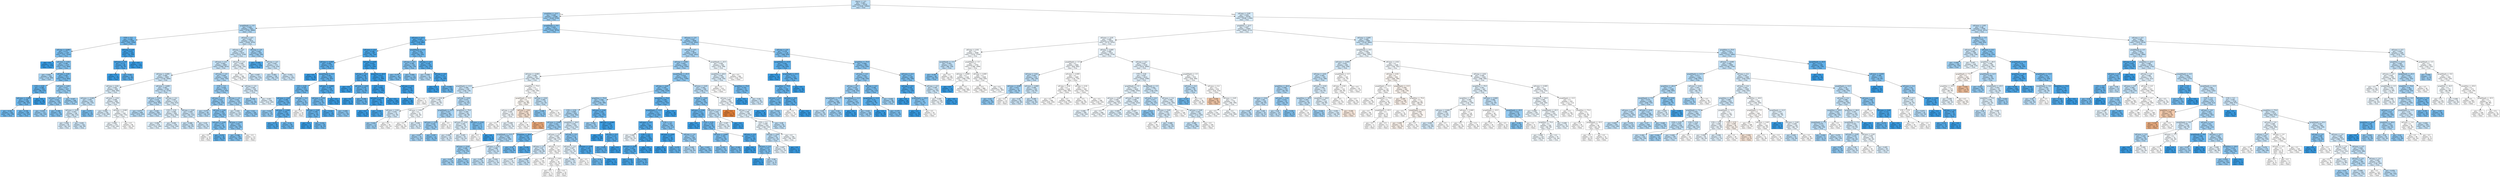 digraph Tree {
node [shape=box, style="filled", color="black"] ;
0 [label="nbproc <= 4.5\ngini = 0.481\nsamples = 33378\nvalue = [13436, 19942]\nclass = True", fillcolor="#bedff7"] ;
1 [label="graphSize <= 22.5\ngini = 0.446\nsamples = 12586\nvalue = [4228, 8358]\nclass = True", fillcolor="#9dcff2"] ;
0 -> 1 [labeldistance=2.5, labelangle=45, headlabel="True"] ;
2 [label="graphDepth <= 3.5\ngini = 0.468\nsamples = 7463\nvalue = [2783, 4680]\nclass = True", fillcolor="#afd7f4"] ;
1 -> 2 ;
3 [label="CCR <= 5.5\ngini = 0.346\nsamples = 1549\nvalue = [345, 1204]\nclass = True", fillcolor="#72b9ec"] ;
2 -> 3 ;
4 [label="sdComp <= 0.065\ngini = 0.375\nsamples = 1347\nvalue = [337, 1010]\nclass = True", fillcolor="#7bbeee"] ;
3 -> 4 ;
5 [label="gini = 0.0\nsamples = 110\nvalue = [0, 110]\nclass = True", fillcolor="#399de5"] ;
4 -> 5 ;
6 [label="sdComm <= 0.02\ngini = 0.396\nsamples = 1237\nvalue = [337, 900]\nclass = True", fillcolor="#83c2ef"] ;
4 -> 6 ;
7 [label="gini = 0.462\nsamples = 326\nvalue = [118, 208]\nclass = True", fillcolor="#a9d5f4"] ;
6 -> 7 ;
8 [label="sdComp <= 0.65\ngini = 0.365\nsamples = 911\nvalue = [219, 692]\nclass = True", fillcolor="#78bced"] ;
6 -> 8 ;
9 [label="CCR <= 0.55\ngini = 0.288\nsamples = 504\nvalue = [88, 416]\nclass = True", fillcolor="#63b2ea"] ;
8 -> 9 ;
10 [label="sdComm <= 0.065\ngini = 0.338\nsamples = 408\nvalue = [88, 320]\nclass = True", fillcolor="#6fb8ec"] ;
9 -> 10 ;
11 [label="gini = 0.341\nsamples = 202\nvalue = [44, 158]\nclass = True", fillcolor="#70b8ec"] ;
10 -> 11 ;
12 [label="gini = 0.336\nsamples = 206\nvalue = [44, 162]\nclass = True", fillcolor="#6fb8ec"] ;
10 -> 12 ;
13 [label="gini = 0.0\nsamples = 96\nvalue = [0, 96]\nclass = True", fillcolor="#399de5"] ;
9 -> 13 ;
14 [label="sdComm <= 0.65\ngini = 0.437\nsamples = 407\nvalue = [131, 276]\nclass = True", fillcolor="#97ccf1"] ;
8 -> 14 ;
15 [label="sdComm <= 0.2\ngini = 0.425\nsamples = 199\nvalue = [61, 138]\nclass = True", fillcolor="#91c8f0"] ;
14 -> 15 ;
16 [label="gini = 0.435\nsamples = 153\nvalue = [49, 104]\nclass = True", fillcolor="#96cbf1"] ;
15 -> 16 ;
17 [label="gini = 0.386\nsamples = 46\nvalue = [12, 34]\nclass = True", fillcolor="#7fc0ee"] ;
15 -> 17 ;
18 [label="gini = 0.447\nsamples = 208\nvalue = [70, 138]\nclass = True", fillcolor="#9dcff2"] ;
14 -> 18 ;
19 [label="sdComp <= 2.0\ngini = 0.076\nsamples = 202\nvalue = [8, 194]\nclass = True", fillcolor="#41a1e6"] ;
3 -> 19 ;
20 [label="sdComm <= 5.5\ngini = 0.172\nsamples = 84\nvalue = [8, 76]\nclass = True", fillcolor="#4ea7e8"] ;
19 -> 20 ;
21 [label="gini = 0.0\nsamples = 32\nvalue = [0, 32]\nclass = True", fillcolor="#399de5"] ;
20 -> 21 ;
22 [label="gini = 0.26\nsamples = 52\nvalue = [8, 44]\nclass = True", fillcolor="#5dafea"] ;
20 -> 22 ;
23 [label="gini = 0.0\nsamples = 118\nvalue = [0, 118]\nclass = True", fillcolor="#399de5"] ;
19 -> 23 ;
24 [label="sdComm <= 6.5\ngini = 0.485\nsamples = 5914\nvalue = [2438, 3476]\nclass = True", fillcolor="#c4e2f7"] ;
2 -> 24 ;
25 [label="sdComp <= 6.5\ngini = 0.487\nsamples = 5410\nvalue = [2270, 3140]\nclass = True", fillcolor="#c8e4f8"] ;
24 -> 25 ;
26 [label="sdComm <= 0.2\ngini = 0.485\nsamples = 4800\nvalue = [1986, 2814]\nclass = True", fillcolor="#c5e2f7"] ;
25 -> 26 ;
27 [label="sdComp <= 0.065\ngini = 0.489\nsamples = 3600\nvalue = [1536, 2064]\nclass = True", fillcolor="#cce6f8"] ;
26 -> 27 ;
28 [label="sdComp <= 0.02\ngini = 0.495\nsamples = 894\nvalue = [404, 490]\nclass = True", fillcolor="#dceefa"] ;
27 -> 28 ;
29 [label="sdComm <= 0.065\ngini = 0.485\nsamples = 228\nvalue = [94, 134]\nclass = True", fillcolor="#c4e2f7"] ;
28 -> 29 ;
30 [label="sdComm <= 0.02\ngini = 0.493\nsamples = 196\nvalue = [86, 110]\nclass = True", fillcolor="#d4eaf9"] ;
29 -> 30 ;
31 [label="gini = 0.494\nsamples = 94\nvalue = [42, 52]\nclass = True", fillcolor="#d9ecfa"] ;
30 -> 31 ;
32 [label="gini = 0.491\nsamples = 102\nvalue = [44, 58]\nclass = True", fillcolor="#cfe7f9"] ;
30 -> 32 ;
33 [label="gini = 0.375\nsamples = 32\nvalue = [8, 24]\nclass = True", fillcolor="#7bbeee"] ;
29 -> 33 ;
34 [label="sdComm <= 0.02\ngini = 0.498\nsamples = 666\nvalue = [310, 356]\nclass = True", fillcolor="#e5f2fc"] ;
28 -> 34 ;
35 [label="gini = 0.494\nsamples = 336\nvalue = [150, 186]\nclass = True", fillcolor="#d9ecfa"] ;
34 -> 35 ;
36 [label="sdComm <= 0.065\ngini = 0.5\nsamples = 330\nvalue = [160, 170]\nclass = True", fillcolor="#f3f9fd"] ;
34 -> 36 ;
37 [label="gini = 0.499\nsamples = 270\nvalue = [130, 140]\nclass = True", fillcolor="#f1f8fd"] ;
36 -> 37 ;
38 [label="gini = 0.5\nsamples = 60\nvalue = [30, 30]\nclass = False", fillcolor="#ffffff"] ;
36 -> 38 ;
39 [label="sdComm <= 0.065\ngini = 0.487\nsamples = 2706\nvalue = [1132, 1574]\nclass = True", fillcolor="#c7e3f8"] ;
27 -> 39 ;
40 [label="sdComm <= 0.02\ngini = 0.479\nsamples = 1588\nvalue = [630, 958]\nclass = True", fillcolor="#bbddf6"] ;
39 -> 40 ;
41 [label="gini = 0.475\nsamples = 696\nvalue = [270, 426]\nclass = True", fillcolor="#b6dbf5"] ;
40 -> 41 ;
42 [label="gini = 0.481\nsamples = 892\nvalue = [360, 532]\nclass = True", fillcolor="#bfdff7"] ;
40 -> 42 ;
43 [label="sdComp <= 0.2\ngini = 0.495\nsamples = 1118\nvalue = [502, 616]\nclass = True", fillcolor="#daedfa"] ;
39 -> 43 ;
44 [label="CCR <= 0.55\ngini = 0.496\nsamples = 906\nvalue = [412, 494]\nclass = True", fillcolor="#deeffb"] ;
43 -> 44 ;
45 [label="gini = 0.496\nsamples = 678\nvalue = [310, 368]\nclass = True", fillcolor="#e0f0fb"] ;
44 -> 45 ;
46 [label="gini = 0.494\nsamples = 228\nvalue = [102, 126]\nclass = True", fillcolor="#d9ecfa"] ;
44 -> 46 ;
47 [label="sdComp <= 0.65\ngini = 0.489\nsamples = 212\nvalue = [90, 122]\nclass = True", fillcolor="#cbe5f8"] ;
43 -> 47 ;
48 [label="gini = 0.488\nsamples = 156\nvalue = [66, 90]\nclass = True", fillcolor="#cae5f8"] ;
47 -> 48 ;
49 [label="gini = 0.49\nsamples = 56\nvalue = [24, 32]\nclass = True", fillcolor="#cee6f8"] ;
47 -> 49 ;
50 [label="sdComm <= 2.0\ngini = 0.469\nsamples = 1200\nvalue = [450, 750]\nclass = True", fillcolor="#b0d8f5"] ;
26 -> 50 ;
51 [label="CCR <= 5.5\ngini = 0.436\nsamples = 672\nvalue = [216, 456]\nclass = True", fillcolor="#97cbf1"] ;
50 -> 51 ;
52 [label="sdComp <= 0.2\ngini = 0.416\nsamples = 318\nvalue = [94, 224]\nclass = True", fillcolor="#8cc6f0"] ;
51 -> 52 ;
53 [label="gini = 0.472\nsamples = 68\nvalue = [26, 42]\nclass = True", fillcolor="#b4daf5"] ;
52 -> 53 ;
54 [label="sdComp <= 0.65\ngini = 0.396\nsamples = 250\nvalue = [68, 182]\nclass = True", fillcolor="#83c2ef"] ;
52 -> 54 ;
55 [label="sdComm <= 0.65\ngini = 0.375\nsamples = 48\nvalue = [12, 36]\nclass = True", fillcolor="#7bbeee"] ;
54 -> 55 ;
56 [label="gini = 0.5\nsamples = 12\nvalue = [6, 6]\nclass = False", fillcolor="#ffffff"] ;
55 -> 56 ;
57 [label="gini = 0.278\nsamples = 36\nvalue = [6, 30]\nclass = True", fillcolor="#61b1ea"] ;
55 -> 57 ;
58 [label="sdComm <= 0.65\ngini = 0.401\nsamples = 202\nvalue = [56, 146]\nclass = True", fillcolor="#85c3ef"] ;
54 -> 58 ;
59 [label="gini = 0.388\nsamples = 190\nvalue = [50, 140]\nclass = True", fillcolor="#80c0ee"] ;
58 -> 59 ;
60 [label="gini = 0.5\nsamples = 12\nvalue = [6, 6]\nclass = False", fillcolor="#ffffff"] ;
58 -> 60 ;
61 [label="sdComp <= 2.0\ngini = 0.452\nsamples = 354\nvalue = [122, 232]\nclass = True", fillcolor="#a1d1f3"] ;
51 -> 61 ;
62 [label="gini = 0.492\nsamples = 114\nvalue = [50, 64]\nclass = True", fillcolor="#d4eaf9"] ;
61 -> 62 ;
63 [label="gini = 0.42\nsamples = 240\nvalue = [72, 168]\nclass = True", fillcolor="#8ec7f0"] ;
61 -> 63 ;
64 [label="sdComp <= 2.0\ngini = 0.494\nsamples = 528\nvalue = [234, 294]\nclass = True", fillcolor="#d7ebfa"] ;
50 -> 64 ;
65 [label="gini = 0.444\nsamples = 72\nvalue = [24, 48]\nclass = True", fillcolor="#9ccef2"] ;
64 -> 65 ;
66 [label="gini = 0.497\nsamples = 456\nvalue = [210, 246]\nclass = True", fillcolor="#e2f1fb"] ;
64 -> 66 ;
67 [label="sdComm <= 2.0\ngini = 0.498\nsamples = 610\nvalue = [284, 326]\nclass = True", fillcolor="#e5f2fc"] ;
25 -> 67 ;
68 [label="gini = 0.5\nsamples = 396\nvalue = [194, 202]\nclass = True", fillcolor="#f7fbfe"] ;
67 -> 68 ;
69 [label="gini = 0.487\nsamples = 214\nvalue = [90, 124]\nclass = True", fillcolor="#c9e4f8"] ;
67 -> 69 ;
70 [label="sdComp <= 2.0\ngini = 0.444\nsamples = 504\nvalue = [168, 336]\nclass = True", fillcolor="#9ccef2"] ;
24 -> 70 ;
71 [label="gini = 0.165\nsamples = 132\nvalue = [12, 120]\nclass = True", fillcolor="#4da7e8"] ;
70 -> 71 ;
72 [label="sdComp <= 6.5\ngini = 0.487\nsamples = 372\nvalue = [156, 216]\nclass = True", fillcolor="#c8e4f8"] ;
70 -> 72 ;
73 [label="gini = 0.483\nsamples = 196\nvalue = [80, 116]\nclass = True", fillcolor="#c2e1f7"] ;
72 -> 73 ;
74 [label="gini = 0.491\nsamples = 176\nvalue = [76, 100]\nclass = True", fillcolor="#cfe7f9"] ;
72 -> 74 ;
75 [label="graphDepth <= 9.0\ngini = 0.405\nsamples = 5123\nvalue = [1445, 3678]\nclass = True", fillcolor="#87c4ef"] ;
1 -> 75 ;
76 [label="sdComm <= 6.5\ngini = 0.205\nsamples = 1115\nvalue = [129, 986]\nclass = True", fillcolor="#53aae8"] ;
75 -> 76 ;
77 [label="sdComm <= 0.2\ngini = 0.148\nsamples = 807\nvalue = [65, 742]\nclass = True", fillcolor="#4aa6e7"] ;
76 -> 77 ;
78 [label="sdComp <= 0.065\ngini = 0.264\nsamples = 370\nvalue = [58, 312]\nclass = True", fillcolor="#5eafea"] ;
77 -> 78 ;
79 [label="gini = 0.0\nsamples = 30\nvalue = [0, 30]\nclass = True", fillcolor="#399de5"] ;
78 -> 79 ;
80 [label="graphDepth <= 6.5\ngini = 0.283\nsamples = 340\nvalue = [58, 282]\nclass = True", fillcolor="#62b1ea"] ;
78 -> 80 ;
81 [label="CCR <= 0.55\ngini = 0.329\nsamples = 212\nvalue = [44, 168]\nclass = True", fillcolor="#6db7ec"] ;
80 -> 81 ;
82 [label="sdComm <= 0.02\ngini = 0.298\nsamples = 154\nvalue = [28, 126]\nclass = True", fillcolor="#65b3eb"] ;
81 -> 82 ;
83 [label="gini = 0.426\nsamples = 26\nvalue = [8, 18]\nclass = True", fillcolor="#91c9f1"] ;
82 -> 83 ;
84 [label="sdComm <= 0.065\ngini = 0.264\nsamples = 128\nvalue = [20, 108]\nclass = True", fillcolor="#5eafea"] ;
82 -> 84 ;
85 [label="gini = 0.153\nsamples = 48\nvalue = [4, 44]\nclass = True", fillcolor="#4ba6e7"] ;
84 -> 85 ;
86 [label="gini = 0.32\nsamples = 80\nvalue = [16, 64]\nclass = True", fillcolor="#6ab6ec"] ;
84 -> 86 ;
87 [label="sdComp <= 0.2\ngini = 0.4\nsamples = 58\nvalue = [16, 42]\nclass = True", fillcolor="#84c2ef"] ;
81 -> 87 ;
88 [label="gini = 0.5\nsamples = 16\nvalue = [8, 8]\nclass = False", fillcolor="#ffffff"] ;
87 -> 88 ;
89 [label="sdComp <= 0.65\ngini = 0.308\nsamples = 42\nvalue = [8, 34]\nclass = True", fillcolor="#68b4eb"] ;
87 -> 89 ;
90 [label="gini = 0.0\nsamples = 4\nvalue = [0, 4]\nclass = True", fillcolor="#399de5"] ;
89 -> 90 ;
91 [label="gini = 0.332\nsamples = 38\nvalue = [8, 30]\nclass = True", fillcolor="#6eb7ec"] ;
89 -> 91 ;
92 [label="sdComm <= 0.065\ngini = 0.195\nsamples = 128\nvalue = [14, 114]\nclass = True", fillcolor="#51a9e8"] ;
80 -> 92 ;
93 [label="sdComm <= 0.02\ngini = 0.342\nsamples = 64\nvalue = [14, 50]\nclass = True", fillcolor="#70b8ec"] ;
92 -> 93 ;
94 [label="gini = 0.165\nsamples = 22\nvalue = [2, 20]\nclass = True", fillcolor="#4da7e8"] ;
93 -> 94 ;
95 [label="gini = 0.408\nsamples = 42\nvalue = [12, 30]\nclass = True", fillcolor="#88c4ef"] ;
93 -> 95 ;
96 [label="gini = 0.0\nsamples = 64\nvalue = [0, 64]\nclass = True", fillcolor="#399de5"] ;
92 -> 96 ;
97 [label="sdComp <= 0.65\ngini = 0.032\nsamples = 437\nvalue = [7, 430]\nclass = True", fillcolor="#3c9fe5"] ;
77 -> 97 ;
98 [label="sdComp <= 0.2\ngini = 0.198\nsamples = 36\nvalue = [4, 32]\nclass = True", fillcolor="#52a9e8"] ;
97 -> 98 ;
99 [label="gini = 0.0\nsamples = 12\nvalue = [0, 12]\nclass = True", fillcolor="#399de5"] ;
98 -> 99 ;
100 [label="sdComm <= 0.65\ngini = 0.278\nsamples = 24\nvalue = [4, 20]\nclass = True", fillcolor="#61b1ea"] ;
98 -> 100 ;
101 [label="gini = 0.0\nsamples = 2\nvalue = [0, 2]\nclass = True", fillcolor="#399de5"] ;
100 -> 101 ;
102 [label="gini = 0.298\nsamples = 22\nvalue = [4, 18]\nclass = True", fillcolor="#65b3eb"] ;
100 -> 102 ;
103 [label="graphSize <= 40.0\ngini = 0.015\nsamples = 401\nvalue = [3, 398]\nclass = True", fillcolor="#3a9ee5"] ;
97 -> 103 ;
104 [label="CCR <= 5.5\ngini = 0.006\nsamples = 339\nvalue = [1, 338]\nclass = True", fillcolor="#3a9de5"] ;
103 -> 104 ;
105 [label="sdComm <= 0.65\ngini = 0.043\nsamples = 45\nvalue = [1, 44]\nclass = True", fillcolor="#3d9fe6"] ;
104 -> 105 ;
106 [label="gini = 0.0\nsamples = 32\nvalue = [0, 32]\nclass = True", fillcolor="#399de5"] ;
105 -> 106 ;
107 [label="gini = 0.142\nsamples = 13\nvalue = [1, 12]\nclass = True", fillcolor="#49a5e7"] ;
105 -> 107 ;
108 [label="gini = 0.0\nsamples = 294\nvalue = [0, 294]\nclass = True", fillcolor="#399de5"] ;
104 -> 108 ;
109 [label="sdComp <= 6.5\ngini = 0.062\nsamples = 62\nvalue = [2, 60]\nclass = True", fillcolor="#40a0e6"] ;
103 -> 109 ;
110 [label="gini = 0.0\nsamples = 58\nvalue = [0, 58]\nclass = True", fillcolor="#399de5"] ;
109 -> 110 ;
111 [label="gini = 0.5\nsamples = 4\nvalue = [2, 2]\nclass = False", fillcolor="#ffffff"] ;
109 -> 111 ;
112 [label="graphDepth <= 6.5\ngini = 0.329\nsamples = 308\nvalue = [64, 244]\nclass = True", fillcolor="#6db7ec"] ;
76 -> 112 ;
113 [label="sdComp <= 6.5\ngini = 0.396\nsamples = 162\nvalue = [44, 118]\nclass = True", fillcolor="#83c2ef"] ;
112 -> 113 ;
114 [label="gini = 0.375\nsamples = 48\nvalue = [12, 36]\nclass = True", fillcolor="#7bbeee"] ;
113 -> 114 ;
115 [label="gini = 0.404\nsamples = 114\nvalue = [32, 82]\nclass = True", fillcolor="#86c3ef"] ;
113 -> 115 ;
116 [label="sdComp <= 2.0\ngini = 0.236\nsamples = 146\nvalue = [20, 126]\nclass = True", fillcolor="#58ade9"] ;
112 -> 116 ;
117 [label="gini = 0.469\nsamples = 32\nvalue = [12, 20]\nclass = True", fillcolor="#b0d8f5"] ;
116 -> 117 ;
118 [label="sdComp <= 6.5\ngini = 0.131\nsamples = 114\nvalue = [8, 106]\nclass = True", fillcolor="#48a4e7"] ;
116 -> 118 ;
119 [label="gini = 0.0\nsamples = 72\nvalue = [0, 72]\nclass = True", fillcolor="#399de5"] ;
118 -> 119 ;
120 [label="gini = 0.308\nsamples = 42\nvalue = [8, 34]\nclass = True", fillcolor="#68b4eb"] ;
118 -> 120 ;
121 [label="sdComm <= 2.0\ngini = 0.441\nsamples = 4008\nvalue = [1316, 2692]\nclass = True", fillcolor="#9acdf2"] ;
75 -> 121 ;
122 [label="sdComp <= 6.5\ngini = 0.46\nsamples = 2870\nvalue = [1028, 1842]\nclass = True", fillcolor="#a8d4f4"] ;
121 -> 122 ;
123 [label="sdComp <= 0.065\ngini = 0.442\nsamples = 2302\nvalue = [758, 1544]\nclass = True", fillcolor="#9acdf2"] ;
122 -> 123 ;
124 [label="sdComm <= 0.065\ngini = 0.496\nsamples = 450\nvalue = [206, 244]\nclass = True", fillcolor="#e0f0fb"] ;
123 -> 124 ;
125 [label="graphDepth <= 13.5\ngini = 0.488\nsamples = 236\nvalue = [100, 136]\nclass = True", fillcolor="#cbe5f8"] ;
124 -> 125 ;
126 [label="sdComp <= 0.02\ngini = 0.498\nsamples = 102\nvalue = [48, 54]\nclass = True", fillcolor="#e9f4fc"] ;
125 -> 126 ;
127 [label="sdComm <= 0.02\ngini = 0.492\nsamples = 32\nvalue = [14, 18]\nclass = True", fillcolor="#d3e9f9"] ;
126 -> 127 ;
128 [label="gini = 0.444\nsamples = 12\nvalue = [4, 8]\nclass = True", fillcolor="#9ccef2"] ;
127 -> 128 ;
129 [label="gini = 0.5\nsamples = 20\nvalue = [10, 10]\nclass = False", fillcolor="#ffffff"] ;
127 -> 129 ;
130 [label="sdComm <= 0.02\ngini = 0.5\nsamples = 70\nvalue = [34, 36]\nclass = True", fillcolor="#f4fafe"] ;
126 -> 130 ;
131 [label="gini = 0.5\nsamples = 52\nvalue = [26, 26]\nclass = False", fillcolor="#ffffff"] ;
130 -> 131 ;
132 [label="gini = 0.494\nsamples = 18\nvalue = [8, 10]\nclass = True", fillcolor="#d7ebfa"] ;
130 -> 132 ;
133 [label="sdComp <= 0.02\ngini = 0.475\nsamples = 134\nvalue = [52, 82]\nclass = True", fillcolor="#b7dbf5"] ;
125 -> 133 ;
134 [label="graphDepth <= 25.5\ngini = 0.457\nsamples = 68\nvalue = [24, 44]\nclass = True", fillcolor="#a5d2f3"] ;
133 -> 134 ;
135 [label="sdComm <= 0.02\ngini = 0.436\nsamples = 56\nvalue = [18, 38]\nclass = True", fillcolor="#97cbf1"] ;
134 -> 135 ;
136 [label="gini = 0.457\nsamples = 34\nvalue = [12, 22]\nclass = True", fillcolor="#a5d2f3"] ;
135 -> 136 ;
137 [label="gini = 0.397\nsamples = 22\nvalue = [6, 16]\nclass = True", fillcolor="#83c2ef"] ;
135 -> 137 ;
138 [label="gini = 0.5\nsamples = 12\nvalue = [6, 6]\nclass = False", fillcolor="#ffffff"] ;
134 -> 138 ;
139 [label="graphSize <= 75.0\ngini = 0.489\nsamples = 66\nvalue = [28, 38]\nclass = True", fillcolor="#cbe5f8"] ;
133 -> 139 ;
140 [label="sdComm <= 0.02\ngini = 0.495\nsamples = 58\nvalue = [26, 32]\nclass = True", fillcolor="#daedfa"] ;
139 -> 140 ;
141 [label="gini = 0.494\nsamples = 18\nvalue = [8, 10]\nclass = True", fillcolor="#d7ebfa"] ;
140 -> 141 ;
142 [label="gini = 0.495\nsamples = 40\nvalue = [18, 22]\nclass = True", fillcolor="#dbedfa"] ;
140 -> 142 ;
143 [label="sdComm <= 0.02\ngini = 0.375\nsamples = 8\nvalue = [2, 6]\nclass = True", fillcolor="#7bbeee"] ;
139 -> 143 ;
144 [label="gini = 0.5\nsamples = 4\nvalue = [2, 2]\nclass = False", fillcolor="#ffffff"] ;
143 -> 144 ;
145 [label="gini = 0.0\nsamples = 4\nvalue = [0, 4]\nclass = True", fillcolor="#399de5"] ;
143 -> 145 ;
146 [label="graphSize <= 75.0\ngini = 0.5\nsamples = 214\nvalue = [106, 108]\nclass = True", fillcolor="#fbfdff"] ;
124 -> 146 ;
147 [label="graphDepth <= 13.5\ngini = 0.5\nsamples = 180\nvalue = [92, 88]\nclass = False", fillcolor="#fefaf6"] ;
146 -> 147 ;
148 [label="sdComp <= 0.02\ngini = 0.499\nsamples = 116\nvalue = [56, 60]\nclass = True", fillcolor="#f2f8fd"] ;
147 -> 148 ;
149 [label="gini = 0.5\nsamples = 52\nvalue = [26, 26]\nclass = False", fillcolor="#ffffff"] ;
148 -> 149 ;
150 [label="gini = 0.498\nsamples = 64\nvalue = [30, 34]\nclass = True", fillcolor="#e8f3fc"] ;
148 -> 150 ;
151 [label="sdComp <= 0.02\ngini = 0.492\nsamples = 64\nvalue = [36, 28]\nclass = False", fillcolor="#f9e3d3"] ;
147 -> 151 ;
152 [label="gini = 0.5\nsamples = 48\nvalue = [24, 24]\nclass = False", fillcolor="#ffffff"] ;
151 -> 152 ;
153 [label="gini = 0.375\nsamples = 16\nvalue = [12, 4]\nclass = False", fillcolor="#eeab7b"] ;
151 -> 153 ;
154 [label="sdComp <= 0.02\ngini = 0.484\nsamples = 34\nvalue = [14, 20]\nclass = True", fillcolor="#c4e2f7"] ;
146 -> 154 ;
155 [label="gini = 0.408\nsamples = 14\nvalue = [4, 10]\nclass = True", fillcolor="#88c4ef"] ;
154 -> 155 ;
156 [label="gini = 0.5\nsamples = 20\nvalue = [10, 10]\nclass = False", fillcolor="#ffffff"] ;
154 -> 156 ;
157 [label="graphDepth <= 25.5\ngini = 0.418\nsamples = 1852\nvalue = [552, 1300]\nclass = True", fillcolor="#8dc7f0"] ;
123 -> 157 ;
158 [label="sdComp <= 0.65\ngini = 0.387\nsamples = 1394\nvalue = [366, 1028]\nclass = True", fillcolor="#7fc0ee"] ;
157 -> 158 ;
159 [label="graphSize <= 75.0\ngini = 0.449\nsamples = 752\nvalue = [256, 496]\nclass = True", fillcolor="#9fd0f2"] ;
158 -> 159 ;
160 [label="CCR <= 0.55\ngini = 0.468\nsamples = 628\nvalue = [234, 394]\nclass = True", fillcolor="#afd7f4"] ;
159 -> 160 ;
161 [label="sdComm <= 0.065\ngini = 0.441\nsamples = 372\nvalue = [122, 250]\nclass = True", fillcolor="#9acdf2"] ;
160 -> 161 ;
162 [label="graphDepth <= 13.5\ngini = 0.459\nsamples = 308\nvalue = [110, 198]\nclass = True", fillcolor="#a7d3f3"] ;
161 -> 162 ;
163 [label="sdComm <= 0.02\ngini = 0.446\nsamples = 232\nvalue = [78, 154]\nclass = True", fillcolor="#9dcff2"] ;
162 -> 163 ;
164 [label="gini = 0.452\nsamples = 116\nvalue = [40, 76]\nclass = True", fillcolor="#a1d1f3"] ;
163 -> 164 ;
165 [label="gini = 0.441\nsamples = 116\nvalue = [38, 78]\nclass = True", fillcolor="#99cdf2"] ;
163 -> 165 ;
166 [label="sdComm <= 0.02\ngini = 0.488\nsamples = 76\nvalue = [32, 44]\nclass = True", fillcolor="#c9e4f8"] ;
162 -> 166 ;
167 [label="gini = 0.483\nsamples = 44\nvalue = [18, 26]\nclass = True", fillcolor="#c2e1f7"] ;
166 -> 167 ;
168 [label="gini = 0.492\nsamples = 32\nvalue = [14, 18]\nclass = True", fillcolor="#d3e9f9"] ;
166 -> 168 ;
169 [label="graphSize <= 40.0\ngini = 0.305\nsamples = 64\nvalue = [12, 52]\nclass = True", fillcolor="#67b4eb"] ;
161 -> 169 ;
170 [label="gini = 0.34\nsamples = 46\nvalue = [10, 36]\nclass = True", fillcolor="#70b8ec"] ;
169 -> 170 ;
171 [label="gini = 0.198\nsamples = 18\nvalue = [2, 16]\nclass = True", fillcolor="#52a9e8"] ;
169 -> 171 ;
172 [label="graphSize <= 40.0\ngini = 0.492\nsamples = 256\nvalue = [112, 144]\nclass = True", fillcolor="#d3e9f9"] ;
160 -> 172 ;
173 [label="sdComm <= 0.2\ngini = 0.498\nsamples = 208\nvalue = [98, 110]\nclass = True", fillcolor="#e9f4fc"] ;
172 -> 173 ;
174 [label="sdComp <= 0.2\ngini = 0.49\nsamples = 84\nvalue = [36, 48]\nclass = True", fillcolor="#cee6f8"] ;
173 -> 174 ;
175 [label="gini = 0.497\nsamples = 26\nvalue = [12, 14]\nclass = True", fillcolor="#e3f1fb"] ;
174 -> 175 ;
176 [label="gini = 0.485\nsamples = 58\nvalue = [24, 34]\nclass = True", fillcolor="#c5e2f7"] ;
174 -> 176 ;
177 [label="sdComp <= 0.2\ngini = 0.5\nsamples = 124\nvalue = [62, 62]\nclass = False", fillcolor="#ffffff"] ;
173 -> 177 ;
178 [label="gini = 0.5\nsamples = 104\nvalue = [52, 52]\nclass = False", fillcolor="#ffffff"] ;
177 -> 178 ;
179 [label="sdComm <= 0.65\ngini = 0.5\nsamples = 20\nvalue = [10, 10]\nclass = False", fillcolor="#ffffff"] ;
177 -> 179 ;
180 [label="gini = 0.5\nsamples = 4\nvalue = [2, 2]\nclass = False", fillcolor="#ffffff"] ;
179 -> 180 ;
181 [label="gini = 0.5\nsamples = 16\nvalue = [8, 8]\nclass = False", fillcolor="#ffffff"] ;
179 -> 181 ;
182 [label="sdComp <= 0.2\ngini = 0.413\nsamples = 48\nvalue = [14, 34]\nclass = True", fillcolor="#8bc5f0"] ;
172 -> 182 ;
183 [label="sdComm <= 0.2\ngini = 0.497\nsamples = 26\nvalue = [12, 14]\nclass = True", fillcolor="#e3f1fb"] ;
182 -> 183 ;
184 [label="gini = 0.494\nsamples = 18\nvalue = [8, 10]\nclass = True", fillcolor="#d7ebfa"] ;
183 -> 184 ;
185 [label="gini = 0.5\nsamples = 8\nvalue = [4, 4]\nclass = False", fillcolor="#ffffff"] ;
183 -> 185 ;
186 [label="sdComm <= 0.55\ngini = 0.165\nsamples = 22\nvalue = [2, 20]\nclass = True", fillcolor="#4da7e8"] ;
182 -> 186 ;
187 [label="gini = 0.32\nsamples = 10\nvalue = [2, 8]\nclass = True", fillcolor="#6ab6ec"] ;
186 -> 187 ;
188 [label="gini = 0.0\nsamples = 12\nvalue = [0, 12]\nclass = True", fillcolor="#399de5"] ;
186 -> 188 ;
189 [label="sdComm <= 0.02\ngini = 0.292\nsamples = 124\nvalue = [22, 102]\nclass = True", fillcolor="#64b2eb"] ;
159 -> 189 ;
190 [label="gini = 0.444\nsamples = 60\nvalue = [20, 40]\nclass = True", fillcolor="#9ccef2"] ;
189 -> 190 ;
191 [label="sdComm <= 0.065\ngini = 0.061\nsamples = 64\nvalue = [2, 62]\nclass = True", fillcolor="#3fa0e6"] ;
189 -> 191 ;
192 [label="gini = 0.0\nsamples = 48\nvalue = [0, 48]\nclass = True", fillcolor="#399de5"] ;
191 -> 192 ;
193 [label="sdComp <= 0.2\ngini = 0.219\nsamples = 16\nvalue = [2, 14]\nclass = True", fillcolor="#55abe9"] ;
191 -> 193 ;
194 [label="gini = 0.245\nsamples = 14\nvalue = [2, 12]\nclass = True", fillcolor="#5aade9"] ;
193 -> 194 ;
195 [label="gini = 0.0\nsamples = 2\nvalue = [0, 2]\nclass = True", fillcolor="#399de5"] ;
193 -> 195 ;
196 [label="graphSize <= 75.0\ngini = 0.284\nsamples = 642\nvalue = [110, 532]\nclass = True", fillcolor="#62b1ea"] ;
158 -> 196 ;
197 [label="graphDepth <= 13.5\ngini = 0.31\nsamples = 574\nvalue = [110, 464]\nclass = True", fillcolor="#68b4eb"] ;
196 -> 197 ;
198 [label="sdComm <= 0.2\ngini = 0.2\nsamples = 284\nvalue = [32, 252]\nclass = True", fillcolor="#52a9e8"] ;
197 -> 198 ;
199 [label="gini = 0.499\nsamples = 42\nvalue = [20, 22]\nclass = True", fillcolor="#edf6fd"] ;
198 -> 199 ;
200 [label="CCR <= 5.5\ngini = 0.094\nsamples = 242\nvalue = [12, 230]\nclass = True", fillcolor="#43a2e6"] ;
198 -> 200 ;
201 [label="sdComm <= 0.65\ngini = 0.201\nsamples = 106\nvalue = [12, 94]\nclass = True", fillcolor="#52aae8"] ;
200 -> 201 ;
202 [label="gini = 0.133\nsamples = 56\nvalue = [4, 52]\nclass = True", fillcolor="#48a5e7"] ;
201 -> 202 ;
203 [label="gini = 0.269\nsamples = 50\nvalue = [8, 42]\nclass = True", fillcolor="#5fb0ea"] ;
201 -> 203 ;
204 [label="gini = 0.0\nsamples = 136\nvalue = [0, 136]\nclass = True", fillcolor="#399de5"] ;
200 -> 204 ;
205 [label="CCR <= 5.5\ngini = 0.393\nsamples = 290\nvalue = [78, 212]\nclass = True", fillcolor="#82c1ef"] ;
197 -> 205 ;
206 [label="sdComm <= 0.65\ngini = 0.077\nsamples = 50\nvalue = [2, 48]\nclass = True", fillcolor="#41a1e6"] ;
205 -> 206 ;
207 [label="gini = 0.0\nsamples = 38\nvalue = [0, 38]\nclass = True", fillcolor="#399de5"] ;
206 -> 207 ;
208 [label="gini = 0.278\nsamples = 12\nvalue = [2, 10]\nclass = True", fillcolor="#61b1ea"] ;
206 -> 208 ;
209 [label="sdComp <= 2.0\ngini = 0.433\nsamples = 240\nvalue = [76, 164]\nclass = True", fillcolor="#95caf1"] ;
205 -> 209 ;
210 [label="gini = 0.469\nsamples = 96\nvalue = [36, 60]\nclass = True", fillcolor="#b0d8f5"] ;
209 -> 210 ;
211 [label="gini = 0.401\nsamples = 144\nvalue = [40, 104]\nclass = True", fillcolor="#85c3ef"] ;
209 -> 211 ;
212 [label="gini = 0.0\nsamples = 68\nvalue = [0, 68]\nclass = True", fillcolor="#399de5"] ;
196 -> 212 ;
213 [label="sdComm <= 0.65\ngini = 0.482\nsamples = 458\nvalue = [186, 272]\nclass = True", fillcolor="#c0e0f7"] ;
157 -> 213 ;
214 [label="sdComp <= 0.65\ngini = 0.396\nsamples = 162\nvalue = [44, 118]\nclass = True", fillcolor="#83c2ef"] ;
213 -> 214 ;
215 [label="sdComm <= 0.02\ngini = 0.311\nsamples = 104\nvalue = [20, 84]\nclass = True", fillcolor="#68b4eb"] ;
214 -> 215 ;
216 [label="gini = 0.0\nsamples = 10\nvalue = [0, 10]\nclass = True", fillcolor="#399de5"] ;
215 -> 216 ;
217 [label="CCR <= 0.55\ngini = 0.335\nsamples = 94\nvalue = [20, 74]\nclass = True", fillcolor="#6fb7ec"] ;
215 -> 217 ;
218 [label="sdComm <= 0.065\ngini = 0.383\nsamples = 62\nvalue = [16, 46]\nclass = True", fillcolor="#7ebfee"] ;
217 -> 218 ;
219 [label="gini = 0.397\nsamples = 44\nvalue = [12, 32]\nclass = True", fillcolor="#83c2ef"] ;
218 -> 219 ;
220 [label="gini = 0.346\nsamples = 18\nvalue = [4, 14]\nclass = True", fillcolor="#72b9ec"] ;
218 -> 220 ;
221 [label="sdComp <= 0.2\ngini = 0.219\nsamples = 32\nvalue = [4, 28]\nclass = True", fillcolor="#55abe9"] ;
217 -> 221 ;
222 [label="gini = 0.0\nsamples = 16\nvalue = [0, 16]\nclass = True", fillcolor="#399de5"] ;
221 -> 222 ;
223 [label="sdComm <= 0.2\ngini = 0.375\nsamples = 16\nvalue = [4, 12]\nclass = True", fillcolor="#7bbeee"] ;
221 -> 223 ;
224 [label="gini = 0.0\nsamples = 6\nvalue = [0, 6]\nclass = True", fillcolor="#399de5"] ;
223 -> 224 ;
225 [label="gini = 0.48\nsamples = 10\nvalue = [4, 6]\nclass = True", fillcolor="#bddef6"] ;
223 -> 225 ;
226 [label="sdComm <= 0.2\ngini = 0.485\nsamples = 58\nvalue = [24, 34]\nclass = True", fillcolor="#c5e2f7"] ;
214 -> 226 ;
227 [label="gini = 0.497\nsamples = 52\nvalue = [24, 28]\nclass = True", fillcolor="#e3f1fb"] ;
226 -> 227 ;
228 [label="gini = 0.0\nsamples = 6\nvalue = [0, 6]\nclass = True", fillcolor="#399de5"] ;
226 -> 228 ;
229 [label="sdComp <= 0.2\ngini = 0.499\nsamples = 296\nvalue = [142, 154]\nclass = True", fillcolor="#f0f7fd"] ;
213 -> 229 ;
230 [label="gini = 0.0\nsamples = 12\nvalue = [12, 0]\nclass = False", fillcolor="#e58139"] ;
229 -> 230 ;
231 [label="sdComp <= 2.0\ngini = 0.496\nsamples = 284\nvalue = [130, 154]\nclass = True", fillcolor="#e0f0fb"] ;
229 -> 231 ;
232 [label="CCR <= 5.5\ngini = 0.499\nsamples = 224\nvalue = [106, 118]\nclass = True", fillcolor="#ebf5fc"] ;
231 -> 232 ;
233 [label="sdComp <= 0.65\ngini = 0.48\nsamples = 30\nvalue = [12, 18]\nclass = True", fillcolor="#bddef6"] ;
232 -> 233 ;
234 [label="gini = 0.497\nsamples = 26\nvalue = [12, 14]\nclass = True", fillcolor="#e3f1fb"] ;
233 -> 234 ;
235 [label="gini = 0.0\nsamples = 4\nvalue = [0, 4]\nclass = True", fillcolor="#399de5"] ;
233 -> 235 ;
236 [label="gini = 0.5\nsamples = 194\nvalue = [94, 100]\nclass = True", fillcolor="#f3f9fd"] ;
232 -> 236 ;
237 [label="gini = 0.48\nsamples = 60\nvalue = [24, 36]\nclass = True", fillcolor="#bddef6"] ;
231 -> 237 ;
238 [label="graphDepth <= 25.5\ngini = 0.499\nsamples = 568\nvalue = [270, 298]\nclass = True", fillcolor="#ecf6fd"] ;
122 -> 238 ;
239 [label="graphSize <= 40.0\ngini = 0.495\nsamples = 284\nvalue = [128, 156]\nclass = True", fillcolor="#dbedfa"] ;
238 -> 239 ;
240 [label="gini = 0.5\nsamples = 232\nvalue = [116, 116]\nclass = False", fillcolor="#ffffff"] ;
239 -> 240 ;
241 [label="graphSize <= 75.0\ngini = 0.355\nsamples = 52\nvalue = [12, 40]\nclass = True", fillcolor="#74baed"] ;
239 -> 241 ;
242 [label="gini = 0.0\nsamples = 24\nvalue = [0, 24]\nclass = True", fillcolor="#399de5"] ;
241 -> 242 ;
243 [label="gini = 0.49\nsamples = 28\nvalue = [12, 16]\nclass = True", fillcolor="#cee6f8"] ;
241 -> 243 ;
244 [label="gini = 0.5\nsamples = 284\nvalue = [142, 142]\nclass = False", fillcolor="#ffffff"] ;
238 -> 244 ;
245 [label="sdComp <= 2.0\ngini = 0.378\nsamples = 1138\nvalue = [288, 850]\nclass = True", fillcolor="#7cbeee"] ;
121 -> 245 ;
246 [label="graphDepth <= 13.5\ngini = 0.242\nsamples = 256\nvalue = [36, 220]\nclass = True", fillcolor="#59ade9"] ;
245 -> 246 ;
247 [label="gini = 0.0\nsamples = 34\nvalue = [0, 34]\nclass = True", fillcolor="#399de5"] ;
246 -> 247 ;
248 [label="graphDepth <= 25.5\ngini = 0.272\nsamples = 222\nvalue = [36, 186]\nclass = True", fillcolor="#5fb0ea"] ;
246 -> 248 ;
249 [label="graphSize <= 75.0\ngini = 0.3\nsamples = 196\nvalue = [36, 160]\nclass = True", fillcolor="#66b3eb"] ;
248 -> 249 ;
250 [label="sdComm <= 6.5\ngini = 0.337\nsamples = 112\nvalue = [24, 88]\nclass = True", fillcolor="#6fb8ec"] ;
249 -> 250 ;
251 [label="gini = 0.0\nsamples = 36\nvalue = [0, 36]\nclass = True", fillcolor="#399de5"] ;
250 -> 251 ;
252 [label="gini = 0.432\nsamples = 76\nvalue = [24, 52]\nclass = True", fillcolor="#94caf1"] ;
250 -> 252 ;
253 [label="sdComm <= 6.5\ngini = 0.245\nsamples = 84\nvalue = [12, 72]\nclass = True", fillcolor="#5aade9"] ;
249 -> 253 ;
254 [label="gini = 0.5\nsamples = 24\nvalue = [12, 12]\nclass = False", fillcolor="#ffffff"] ;
253 -> 254 ;
255 [label="gini = 0.0\nsamples = 60\nvalue = [0, 60]\nclass = True", fillcolor="#399de5"] ;
253 -> 255 ;
256 [label="gini = 0.0\nsamples = 26\nvalue = [0, 26]\nclass = True", fillcolor="#399de5"] ;
248 -> 256 ;
257 [label="graphSize <= 75.0\ngini = 0.408\nsamples = 882\nvalue = [252, 630]\nclass = True", fillcolor="#88c4ef"] ;
245 -> 257 ;
258 [label="sdComm <= 6.5\ngini = 0.422\nsamples = 622\nvalue = [188, 434]\nclass = True", fillcolor="#8fc7f0"] ;
257 -> 258 ;
259 [label="sdComp <= 6.5\ngini = 0.439\nsamples = 448\nvalue = [146, 302]\nclass = True", fillcolor="#99ccf2"] ;
258 -> 259 ;
260 [label="graphDepth <= 13.5\ngini = 0.45\nsamples = 286\nvalue = [98, 188]\nclass = True", fillcolor="#a0d0f3"] ;
259 -> 260 ;
261 [label="gini = 0.48\nsamples = 60\nvalue = [24, 36]\nclass = True", fillcolor="#bddef6"] ;
260 -> 261 ;
262 [label="gini = 0.44\nsamples = 226\nvalue = [74, 152]\nclass = True", fillcolor="#99cdf2"] ;
260 -> 262 ;
263 [label="graphDepth <= 13.5\ngini = 0.417\nsamples = 162\nvalue = [48, 114]\nclass = True", fillcolor="#8cc6f0"] ;
259 -> 263 ;
264 [label="gini = 0.0\nsamples = 16\nvalue = [0, 16]\nclass = True", fillcolor="#399de5"] ;
263 -> 264 ;
265 [label="gini = 0.441\nsamples = 146\nvalue = [48, 98]\nclass = True", fillcolor="#9acdf2"] ;
263 -> 265 ;
266 [label="sdComp <= 6.5\ngini = 0.366\nsamples = 174\nvalue = [42, 132]\nclass = True", fillcolor="#78bced"] ;
258 -> 266 ;
267 [label="graphDepth <= 13.5\ngini = 0.24\nsamples = 86\nvalue = [12, 74]\nclass = True", fillcolor="#59ade9"] ;
266 -> 267 ;
268 [label="gini = 0.0\nsamples = 38\nvalue = [0, 38]\nclass = True", fillcolor="#399de5"] ;
267 -> 268 ;
269 [label="gini = 0.375\nsamples = 48\nvalue = [12, 36]\nclass = True", fillcolor="#7bbeee"] ;
267 -> 269 ;
270 [label="gini = 0.449\nsamples = 88\nvalue = [30, 58]\nclass = True", fillcolor="#9fd0f2"] ;
266 -> 270 ;
271 [label="sdComm <= 6.5\ngini = 0.371\nsamples = 260\nvalue = [64, 196]\nclass = True", fillcolor="#7abded"] ;
257 -> 271 ;
272 [label="sdComp <= 6.5\ngini = 0.159\nsamples = 138\nvalue = [12, 126]\nclass = True", fillcolor="#4ca6e7"] ;
271 -> 272 ;
273 [label="gini = 0.0\nsamples = 94\nvalue = [0, 94]\nclass = True", fillcolor="#399de5"] ;
272 -> 273 ;
274 [label="graphDepth <= 25.5\ngini = 0.397\nsamples = 44\nvalue = [12, 32]\nclass = True", fillcolor="#83c2ef"] ;
272 -> 274 ;
275 [label="gini = 0.0\nsamples = 20\nvalue = [0, 20]\nclass = True", fillcolor="#399de5"] ;
274 -> 275 ;
276 [label="gini = 0.5\nsamples = 24\nvalue = [12, 12]\nclass = False", fillcolor="#ffffff"] ;
274 -> 276 ;
277 [label="sdComp <= 6.5\ngini = 0.489\nsamples = 122\nvalue = [52, 70]\nclass = True", fillcolor="#cce6f8"] ;
271 -> 277 ;
278 [label="gini = 0.499\nsamples = 108\nvalue = [52, 56]\nclass = True", fillcolor="#f1f8fd"] ;
277 -> 278 ;
279 [label="gini = 0.0\nsamples = 14\nvalue = [0, 14]\nclass = True", fillcolor="#399de5"] ;
277 -> 279 ;
280 [label="sdComp <= 0.65\ngini = 0.493\nsamples = 20792\nvalue = [9208, 11584]\nclass = True", fillcolor="#d6ebfa"] ;
0 -> 280 [labeldistance=2.5, labelangle=-45, headlabel="False"] ;
281 [label="graphSize <= 22.5\ngini = 0.497\nsamples = 15002\nvalue = [6890, 8112]\nclass = True", fillcolor="#e1f0fb"] ;
280 -> 281 ;
282 [label="sdComm <= 0.02\ngini = 0.499\nsamples = 10022\nvalue = [4770, 5252]\nclass = True", fillcolor="#edf6fd"] ;
281 -> 282 ;
283 [label="sdComp <= 0.02\ngini = 0.5\nsamples = 3008\nvalue = [1474, 1534]\nclass = True", fillcolor="#f7fbfe"] ;
282 -> 283 ;
284 [label="graphDepth <= 3.5\ngini = 0.483\nsamples = 216\nvalue = [88, 128]\nclass = True", fillcolor="#c1e0f7"] ;
283 -> 284 ;
285 [label="gini = 0.397\nsamples = 88\nvalue = [24, 64]\nclass = True", fillcolor="#83c2ef"] ;
284 -> 285 ;
286 [label="gini = 0.5\nsamples = 128\nvalue = [64, 64]\nclass = False", fillcolor="#ffffff"] ;
284 -> 286 ;
287 [label="graphDepth <= 3.5\ngini = 0.5\nsamples = 2792\nvalue = [1386, 1406]\nclass = True", fillcolor="#fcfeff"] ;
283 -> 287 ;
288 [label="sdComp <= 0.065\ngini = 0.5\nsamples = 1144\nvalue = [566, 578]\nclass = True", fillcolor="#fbfdfe"] ;
287 -> 288 ;
289 [label="gini = 0.0\nsamples = 12\nvalue = [0, 12]\nclass = True", fillcolor="#399de5"] ;
288 -> 289 ;
290 [label="gini = 0.5\nsamples = 1132\nvalue = [566, 566]\nclass = False", fillcolor="#ffffff"] ;
288 -> 290 ;
291 [label="sdComp <= 0.065\ngini = 0.5\nsamples = 1648\nvalue = [820, 828]\nclass = True", fillcolor="#fdfeff"] ;
287 -> 291 ;
292 [label="gini = 0.5\nsamples = 888\nvalue = [446, 442]\nclass = False", fillcolor="#fffefd"] ;
291 -> 292 ;
293 [label="gini = 0.5\nsamples = 760\nvalue = [374, 386]\nclass = True", fillcolor="#f9fcfe"] ;
291 -> 293 ;
294 [label="sdComp <= 0.065\ngini = 0.498\nsamples = 7014\nvalue = [3296, 3718]\nclass = True", fillcolor="#e9f4fc"] ;
282 -> 294 ;
295 [label="graphDepth <= 3.5\ngini = 0.5\nsamples = 1684\nvalue = [822, 862]\nclass = True", fillcolor="#f6fafe"] ;
294 -> 295 ;
296 [label="sdComp <= 0.02\ngini = 0.483\nsamples = 216\nvalue = [88, 128]\nclass = True", fillcolor="#c1e0f7"] ;
295 -> 296 ;
297 [label="sdComm <= 0.065\ngini = 0.453\nsamples = 52\nvalue = [18, 34]\nclass = True", fillcolor="#a2d1f3"] ;
296 -> 297 ;
298 [label="gini = 0.42\nsamples = 40\nvalue = [12, 28]\nclass = True", fillcolor="#8ec7f0"] ;
297 -> 298 ;
299 [label="gini = 0.5\nsamples = 12\nvalue = [6, 6]\nclass = False", fillcolor="#ffffff"] ;
297 -> 299 ;
300 [label="sdComm <= 0.065\ngini = 0.489\nsamples = 164\nvalue = [70, 94]\nclass = True", fillcolor="#cce6f8"] ;
296 -> 300 ;
301 [label="gini = 0.49\nsamples = 84\nvalue = [36, 48]\nclass = True", fillcolor="#cee6f8"] ;
300 -> 301 ;
302 [label="gini = 0.489\nsamples = 80\nvalue = [34, 46]\nclass = True", fillcolor="#cbe5f8"] ;
300 -> 302 ;
303 [label="sdComm <= 0.065\ngini = 0.5\nsamples = 1468\nvalue = [734, 734]\nclass = False", fillcolor="#ffffff"] ;
295 -> 303 ;
304 [label="sdComp <= 0.02\ngini = 0.5\nsamples = 1168\nvalue = [584, 584]\nclass = False", fillcolor="#ffffff"] ;
303 -> 304 ;
305 [label="gini = 0.5\nsamples = 500\nvalue = [250, 250]\nclass = False", fillcolor="#ffffff"] ;
304 -> 305 ;
306 [label="gini = 0.5\nsamples = 668\nvalue = [334, 334]\nclass = False", fillcolor="#ffffff"] ;
304 -> 306 ;
307 [label="sdComp <= 0.02\ngini = 0.5\nsamples = 300\nvalue = [150, 150]\nclass = False", fillcolor="#ffffff"] ;
303 -> 307 ;
308 [label="gini = 0.5\nsamples = 92\nvalue = [46, 46]\nclass = False", fillcolor="#ffffff"] ;
307 -> 308 ;
309 [label="gini = 0.5\nsamples = 208\nvalue = [104, 104]\nclass = False", fillcolor="#ffffff"] ;
307 -> 309 ;
310 [label="sdComp <= 0.2\ngini = 0.497\nsamples = 5330\nvalue = [2474, 2856]\nclass = True", fillcolor="#e5f2fc"] ;
294 -> 310 ;
311 [label="CCR <= 0.55\ngini = 0.497\nsamples = 4414\nvalue = [2024, 2390]\nclass = True", fillcolor="#e1f0fb"] ;
310 -> 311 ;
312 [label="graphDepth <= 3.5\ngini = 0.497\nsamples = 3640\nvalue = [1686, 1954]\nclass = True", fillcolor="#e4f2fb"] ;
311 -> 312 ;
313 [label="sdComm <= 0.065\ngini = 0.499\nsamples = 1004\nvalue = [482, 522]\nclass = True", fillcolor="#f0f7fd"] ;
312 -> 313 ;
314 [label="gini = 0.498\nsamples = 308\nvalue = [144, 164]\nclass = True", fillcolor="#e7f3fc"] ;
313 -> 314 ;
315 [label="gini = 0.5\nsamples = 696\nvalue = [338, 358]\nclass = True", fillcolor="#f4fafe"] ;
313 -> 315 ;
316 [label="sdComm <= 0.065\ngini = 0.496\nsamples = 2636\nvalue = [1204, 1432]\nclass = True", fillcolor="#dfeffb"] ;
312 -> 316 ;
317 [label="gini = 0.495\nsamples = 1356\nvalue = [612, 744]\nclass = True", fillcolor="#dceefa"] ;
316 -> 317 ;
318 [label="gini = 0.497\nsamples = 1280\nvalue = [592, 688]\nclass = True", fillcolor="#e3f1fb"] ;
316 -> 318 ;
319 [label="graphDepth <= 3.5\ngini = 0.492\nsamples = 774\nvalue = [338, 436]\nclass = True", fillcolor="#d2e9f9"] ;
311 -> 319 ;
320 [label="sdComm <= 0.2\ngini = 0.477\nsamples = 234\nvalue = [92, 142]\nclass = True", fillcolor="#b9dcf6"] ;
319 -> 320 ;
321 [label="gini = 0.414\nsamples = 82\nvalue = [24, 58]\nclass = True", fillcolor="#8bc6f0"] ;
320 -> 321 ;
322 [label="sdComm <= 0.65\ngini = 0.494\nsamples = 152\nvalue = [68, 84]\nclass = True", fillcolor="#d9ecfa"] ;
320 -> 322 ;
323 [label="gini = 0.5\nsamples = 48\nvalue = [24, 24]\nclass = False", fillcolor="#ffffff"] ;
322 -> 323 ;
324 [label="gini = 0.488\nsamples = 104\nvalue = [44, 60]\nclass = True", fillcolor="#cae5f8"] ;
322 -> 324 ;
325 [label="sdComm <= 0.2\ngini = 0.496\nsamples = 540\nvalue = [246, 294]\nclass = True", fillcolor="#dfeffb"] ;
319 -> 325 ;
326 [label="gini = 0.5\nsamples = 148\nvalue = [74, 74]\nclass = False", fillcolor="#ffffff"] ;
325 -> 326 ;
327 [label="sdComm <= 0.65\ngini = 0.493\nsamples = 392\nvalue = [172, 220]\nclass = True", fillcolor="#d4eaf9"] ;
325 -> 327 ;
328 [label="gini = 0.486\nsamples = 288\nvalue = [120, 168]\nclass = True", fillcolor="#c6e3f8"] ;
327 -> 328 ;
329 [label="gini = 0.5\nsamples = 104\nvalue = [52, 52]\nclass = False", fillcolor="#ffffff"] ;
327 -> 329 ;
330 [label="graphDepth <= 3.5\ngini = 0.5\nsamples = 916\nvalue = [450, 466]\nclass = True", fillcolor="#f8fcfe"] ;
310 -> 330 ;
331 [label="sdComm <= 0.2\ngini = 0.482\nsamples = 84\nvalue = [34, 50]\nclass = True", fillcolor="#c0e0f7"] ;
330 -> 331 ;
332 [label="gini = 0.337\nsamples = 28\nvalue = [6, 22]\nclass = True", fillcolor="#6fb8ec"] ;
331 -> 332 ;
333 [label="gini = 0.5\nsamples = 56\nvalue = [28, 28]\nclass = False", fillcolor="#ffffff"] ;
331 -> 333 ;
334 [label="sdComm <= 0.2\ngini = 0.5\nsamples = 832\nvalue = [416, 416]\nclass = False", fillcolor="#ffffff"] ;
330 -> 334 ;
335 [label="gini = 0.459\nsamples = 56\nvalue = [36, 20]\nclass = False", fillcolor="#f3c7a7"] ;
334 -> 335 ;
336 [label="sdComm <= 0.65\ngini = 0.5\nsamples = 776\nvalue = [380, 396]\nclass = True", fillcolor="#f7fbfe"] ;
334 -> 336 ;
337 [label="gini = 0.5\nsamples = 252\nvalue = [124, 128]\nclass = True", fillcolor="#f9fcfe"] ;
336 -> 337 ;
338 [label="gini = 0.5\nsamples = 524\nvalue = [256, 268]\nclass = True", fillcolor="#f6fbfe"] ;
336 -> 338 ;
339 [label="sdComp <= 0.065\ngini = 0.489\nsamples = 4980\nvalue = [2120, 2860]\nclass = True", fillcolor="#cce6f8"] ;
281 -> 339 ;
340 [label="graphDepth <= 9.0\ngini = 0.499\nsamples = 1906\nvalue = [906, 1000]\nclass = True", fillcolor="#ecf6fd"] ;
339 -> 340 ;
341 [label="sdComm <= 0.065\ngini = 0.493\nsamples = 460\nvalue = [202, 258]\nclass = True", fillcolor="#d4eaf9"] ;
340 -> 341 ;
342 [label="sdComp <= 0.02\ngini = 0.485\nsamples = 320\nvalue = [132, 188]\nclass = True", fillcolor="#c4e2f7"] ;
341 -> 342 ;
343 [label="graphSize <= 40.0\ngini = 0.468\nsamples = 150\nvalue = [56, 94]\nclass = True", fillcolor="#afd7f4"] ;
342 -> 343 ;
344 [label="sdComm <= 0.02\ngini = 0.48\nsamples = 100\nvalue = [40, 60]\nclass = True", fillcolor="#bddef6"] ;
343 -> 344 ;
345 [label="gini = 0.48\nsamples = 80\nvalue = [32, 48]\nclass = True", fillcolor="#bddef6"] ;
344 -> 345 ;
346 [label="gini = 0.48\nsamples = 20\nvalue = [8, 12]\nclass = True", fillcolor="#bddef6"] ;
344 -> 346 ;
347 [label="sdComm <= 0.02\ngini = 0.435\nsamples = 50\nvalue = [16, 34]\nclass = True", fillcolor="#96cbf1"] ;
343 -> 347 ;
348 [label="gini = 0.48\nsamples = 20\nvalue = [8, 12]\nclass = True", fillcolor="#bddef6"] ;
347 -> 348 ;
349 [label="gini = 0.391\nsamples = 30\nvalue = [8, 22]\nclass = True", fillcolor="#81c1ee"] ;
347 -> 349 ;
350 [label="sdComm <= 0.02\ngini = 0.494\nsamples = 170\nvalue = [76, 94]\nclass = True", fillcolor="#d9ecfa"] ;
342 -> 350 ;
351 [label="graphSize <= 40.0\ngini = 0.483\nsamples = 44\nvalue = [18, 26]\nclass = True", fillcolor="#c2e1f7"] ;
350 -> 351 ;
352 [label="gini = 0.5\nsamples = 20\nvalue = [10, 10]\nclass = False", fillcolor="#ffffff"] ;
351 -> 352 ;
353 [label="gini = 0.444\nsamples = 24\nvalue = [8, 16]\nclass = True", fillcolor="#9ccef2"] ;
351 -> 353 ;
354 [label="graphSize <= 40.0\ngini = 0.497\nsamples = 126\nvalue = [58, 68]\nclass = True", fillcolor="#e2f1fb"] ;
350 -> 354 ;
355 [label="gini = 0.493\nsamples = 104\nvalue = [46, 58]\nclass = True", fillcolor="#d6ebfa"] ;
354 -> 355 ;
356 [label="gini = 0.496\nsamples = 22\nvalue = [12, 10]\nclass = False", fillcolor="#fbeade"] ;
354 -> 356 ;
357 [label="graphDepth <= 6.5\ngini = 0.5\nsamples = 140\nvalue = [70, 70]\nclass = False", fillcolor="#ffffff"] ;
341 -> 357 ;
358 [label="sdComp <= 0.02\ngini = 0.5\nsamples = 116\nvalue = [58, 58]\nclass = False", fillcolor="#ffffff"] ;
357 -> 358 ;
359 [label="gini = 0.5\nsamples = 32\nvalue = [16, 16]\nclass = False", fillcolor="#ffffff"] ;
358 -> 359 ;
360 [label="gini = 0.5\nsamples = 84\nvalue = [42, 42]\nclass = False", fillcolor="#ffffff"] ;
358 -> 360 ;
361 [label="gini = 0.5\nsamples = 24\nvalue = [12, 12]\nclass = False", fillcolor="#ffffff"] ;
357 -> 361 ;
362 [label="sdComm <= 0.02\ngini = 0.5\nsamples = 1446\nvalue = [704, 742]\nclass = True", fillcolor="#f5fafe"] ;
340 -> 362 ;
363 [label="sdComp <= 0.02\ngini = 0.5\nsamples = 402\nvalue = [206, 196]\nclass = False", fillcolor="#fef9f5"] ;
362 -> 363 ;
364 [label="graphDepth <= 13.5\ngini = 0.5\nsamples = 120\nvalue = [60, 60]\nclass = False", fillcolor="#ffffff"] ;
363 -> 364 ;
365 [label="gini = 0.5\nsamples = 60\nvalue = [30, 30]\nclass = False", fillcolor="#ffffff"] ;
364 -> 365 ;
366 [label="graphSize <= 75.0\ngini = 0.5\nsamples = 60\nvalue = [30, 30]\nclass = False", fillcolor="#ffffff"] ;
364 -> 366 ;
367 [label="gini = 0.5\nsamples = 48\nvalue = [24, 24]\nclass = False", fillcolor="#ffffff"] ;
366 -> 367 ;
368 [label="graphDepth <= 25.5\ngini = 0.5\nsamples = 12\nvalue = [6, 6]\nclass = False", fillcolor="#ffffff"] ;
366 -> 368 ;
369 [label="gini = 0.5\nsamples = 4\nvalue = [2, 2]\nclass = False", fillcolor="#ffffff"] ;
368 -> 369 ;
370 [label="gini = 0.5\nsamples = 8\nvalue = [4, 4]\nclass = False", fillcolor="#ffffff"] ;
368 -> 370 ;
371 [label="graphDepth <= 13.5\ngini = 0.499\nsamples = 282\nvalue = [146, 136]\nclass = False", fillcolor="#fdf6f1"] ;
363 -> 371 ;
372 [label="gini = 0.499\nsamples = 148\nvalue = [78, 70]\nclass = False", fillcolor="#fcf2eb"] ;
371 -> 372 ;
373 [label="graphSize <= 75.0\ngini = 0.5\nsamples = 134\nvalue = [68, 66]\nclass = False", fillcolor="#fefbf9"] ;
371 -> 373 ;
374 [label="gini = 0.5\nsamples = 72\nvalue = [36, 36]\nclass = False", fillcolor="#ffffff"] ;
373 -> 374 ;
375 [label="graphDepth <= 25.5\ngini = 0.499\nsamples = 62\nvalue = [32, 30]\nclass = False", fillcolor="#fdf7f3"] ;
373 -> 375 ;
376 [label="gini = 0.499\nsamples = 42\nvalue = [22, 20]\nclass = False", fillcolor="#fdf4ed"] ;
375 -> 376 ;
377 [label="gini = 0.5\nsamples = 20\nvalue = [10, 10]\nclass = False", fillcolor="#ffffff"] ;
375 -> 377 ;
378 [label="sdComp <= 0.02\ngini = 0.499\nsamples = 1044\nvalue = [498, 546]\nclass = True", fillcolor="#eef6fd"] ;
362 -> 378 ;
379 [label="graphSize <= 75.0\ngini = 0.497\nsamples = 360\nvalue = [166, 194]\nclass = True", fillcolor="#e2f1fb"] ;
378 -> 379 ;
380 [label="graphSize <= 40.0\ngini = 0.499\nsamples = 282\nvalue = [134, 148]\nclass = True", fillcolor="#ecf6fd"] ;
379 -> 380 ;
381 [label="sdComm <= 0.065\ngini = 0.496\nsamples = 154\nvalue = [70, 84]\nclass = True", fillcolor="#deeffb"] ;
380 -> 381 ;
382 [label="gini = 0.493\nsamples = 122\nvalue = [54, 68]\nclass = True", fillcolor="#d6ebfa"] ;
381 -> 382 ;
383 [label="gini = 0.5\nsamples = 32\nvalue = [16, 16]\nclass = False", fillcolor="#ffffff"] ;
381 -> 383 ;
384 [label="sdComm <= 0.065\ngini = 0.5\nsamples = 128\nvalue = [64, 64]\nclass = False", fillcolor="#ffffff"] ;
380 -> 384 ;
385 [label="gini = 0.5\nsamples = 52\nvalue = [26, 26]\nclass = False", fillcolor="#ffffff"] ;
384 -> 385 ;
386 [label="gini = 0.5\nsamples = 76\nvalue = [38, 38]\nclass = False", fillcolor="#ffffff"] ;
384 -> 386 ;
387 [label="sdComm <= 0.065\ngini = 0.484\nsamples = 78\nvalue = [32, 46]\nclass = True", fillcolor="#c3e1f7"] ;
379 -> 387 ;
388 [label="graphDepth <= 25.5\ngini = 0.5\nsamples = 40\nvalue = [20, 20]\nclass = False", fillcolor="#ffffff"] ;
387 -> 388 ;
389 [label="gini = 0.5\nsamples = 24\nvalue = [12, 12]\nclass = False", fillcolor="#ffffff"] ;
388 -> 389 ;
390 [label="gini = 0.5\nsamples = 16\nvalue = [8, 8]\nclass = False", fillcolor="#ffffff"] ;
388 -> 390 ;
391 [label="graphDepth <= 25.5\ngini = 0.432\nsamples = 38\nvalue = [12, 26]\nclass = True", fillcolor="#94caf1"] ;
387 -> 391 ;
392 [label="gini = 0.391\nsamples = 30\nvalue = [8, 22]\nclass = True", fillcolor="#81c1ee"] ;
391 -> 392 ;
393 [label="gini = 0.5\nsamples = 8\nvalue = [4, 4]\nclass = False", fillcolor="#ffffff"] ;
391 -> 393 ;
394 [label="sdComm <= 0.065\ngini = 0.5\nsamples = 684\nvalue = [332, 352]\nclass = True", fillcolor="#f4f9fe"] ;
378 -> 394 ;
395 [label="graphSize <= 40.0\ngini = 0.499\nsamples = 460\nvalue = [220, 240]\nclass = True", fillcolor="#eff7fd"] ;
394 -> 395 ;
396 [label="gini = 0.499\nsamples = 236\nvalue = [112, 124]\nclass = True", fillcolor="#ecf6fc"] ;
395 -> 396 ;
397 [label="graphDepth <= 25.5\ngini = 0.499\nsamples = 224\nvalue = [108, 116]\nclass = True", fillcolor="#f1f8fd"] ;
395 -> 397 ;
398 [label="graphSize <= 75.0\ngini = 0.5\nsamples = 190\nvalue = [92, 98]\nclass = True", fillcolor="#f3f9fd"] ;
397 -> 398 ;
399 [label="gini = 0.499\nsamples = 120\nvalue = [58, 62]\nclass = True", fillcolor="#f2f9fd"] ;
398 -> 399 ;
400 [label="gini = 0.5\nsamples = 70\nvalue = [34, 36]\nclass = True", fillcolor="#f4fafe"] ;
398 -> 400 ;
401 [label="gini = 0.498\nsamples = 34\nvalue = [16, 18]\nclass = True", fillcolor="#e9f4fc"] ;
397 -> 401 ;
402 [label="graphDepth <= 13.5\ngini = 0.5\nsamples = 224\nvalue = [112, 112]\nclass = False", fillcolor="#ffffff"] ;
394 -> 402 ;
403 [label="gini = 0.5\nsamples = 152\nvalue = [76, 76]\nclass = False", fillcolor="#ffffff"] ;
402 -> 403 ;
404 [label="graphSize <= 75.0\ngini = 0.5\nsamples = 72\nvalue = [36, 36]\nclass = False", fillcolor="#ffffff"] ;
402 -> 404 ;
405 [label="gini = 0.5\nsamples = 24\nvalue = [12, 12]\nclass = False", fillcolor="#ffffff"] ;
404 -> 405 ;
406 [label="graphDepth <= 25.5\ngini = 0.5\nsamples = 48\nvalue = [24, 24]\nclass = False", fillcolor="#ffffff"] ;
404 -> 406 ;
407 [label="gini = 0.5\nsamples = 16\nvalue = [8, 8]\nclass = False", fillcolor="#ffffff"] ;
406 -> 407 ;
408 [label="gini = 0.5\nsamples = 32\nvalue = [16, 16]\nclass = False", fillcolor="#ffffff"] ;
406 -> 408 ;
409 [label="graphSize <= 75.0\ngini = 0.478\nsamples = 3074\nvalue = [1214, 1860]\nclass = True", fillcolor="#baddf6"] ;
339 -> 409 ;
410 [label="sdComm <= 0.065\ngini = 0.484\nsamples = 2890\nvalue = [1184, 1706]\nclass = True", fillcolor="#c2e1f7"] ;
409 -> 410 ;
411 [label="graphDepth <= 13.5\ngini = 0.473\nsamples = 1422\nvalue = [546, 876]\nclass = True", fillcolor="#b4daf5"] ;
410 -> 411 ;
412 [label="graphSize <= 40.0\ngini = 0.47\nsamples = 1286\nvalue = [486, 800]\nclass = True", fillcolor="#b1d9f5"] ;
411 -> 412 ;
413 [label="graphDepth <= 7.5\ngini = 0.474\nsamples = 1188\nvalue = [458, 730]\nclass = True", fillcolor="#b5daf5"] ;
412 -> 413 ;
414 [label="sdComm <= 0.02\ngini = 0.481\nsamples = 402\nvalue = [162, 240]\nclass = True", fillcolor="#bfdff7"] ;
413 -> 414 ;
415 [label="gini = 0.483\nsamples = 250\nvalue = [102, 148]\nclass = True", fillcolor="#c1e1f7"] ;
414 -> 415 ;
416 [label="gini = 0.478\nsamples = 152\nvalue = [60, 92]\nclass = True", fillcolor="#baddf6"] ;
414 -> 416 ;
417 [label="sdComm <= 0.02\ngini = 0.47\nsamples = 786\nvalue = [296, 490]\nclass = True", fillcolor="#b1d8f5"] ;
413 -> 417 ;
418 [label="gini = 0.47\nsamples = 640\nvalue = [242, 398]\nclass = True", fillcolor="#b1d9f5"] ;
417 -> 418 ;
419 [label="gini = 0.466\nsamples = 146\nvalue = [54, 92]\nclass = True", fillcolor="#add7f4"] ;
417 -> 419 ;
420 [label="sdComm <= 0.02\ngini = 0.408\nsamples = 98\nvalue = [28, 70]\nclass = True", fillcolor="#88c4ef"] ;
412 -> 420 ;
421 [label="gini = 0.495\nsamples = 58\nvalue = [26, 32]\nclass = True", fillcolor="#daedfa"] ;
420 -> 421 ;
422 [label="gini = 0.095\nsamples = 40\nvalue = [2, 38]\nclass = True", fillcolor="#43a2e6"] ;
420 -> 422 ;
423 [label="sdComm <= 0.02\ngini = 0.493\nsamples = 136\nvalue = [60, 76]\nclass = True", fillcolor="#d5eafa"] ;
411 -> 423 ;
424 [label="gini = 0.453\nsamples = 52\nvalue = [18, 34]\nclass = True", fillcolor="#a2d1f3"] ;
423 -> 424 ;
425 [label="gini = 0.5\nsamples = 84\nvalue = [42, 42]\nclass = False", fillcolor="#ffffff"] ;
423 -> 425 ;
426 [label="sdComp <= 0.2\ngini = 0.491\nsamples = 1468\nvalue = [638, 830]\nclass = True", fillcolor="#d1e8f9"] ;
410 -> 426 ;
427 [label="sdComm <= 0.2\ngini = 0.495\nsamples = 1008\nvalue = [454, 554]\nclass = True", fillcolor="#dbedfa"] ;
426 -> 427 ;
428 [label="graphSize <= 40.0\ngini = 0.489\nsamples = 618\nvalue = [264, 354]\nclass = True", fillcolor="#cde6f8"] ;
427 -> 428 ;
429 [label="graphDepth <= 7.5\ngini = 0.483\nsamples = 466\nvalue = [190, 276]\nclass = True", fillcolor="#c1e0f7"] ;
428 -> 429 ;
430 [label="CCR <= 0.55\ngini = 0.479\nsamples = 256\nvalue = [102, 154]\nclass = True", fillcolor="#bcdef6"] ;
429 -> 430 ;
431 [label="gini = 0.482\nsamples = 232\nvalue = [94, 138]\nclass = True", fillcolor="#c0e0f7"] ;
430 -> 431 ;
432 [label="gini = 0.444\nsamples = 24\nvalue = [8, 16]\nclass = True", fillcolor="#9ccef2"] ;
430 -> 432 ;
433 [label="CCR <= 0.55\ngini = 0.487\nsamples = 210\nvalue = [88, 122]\nclass = True", fillcolor="#c8e4f8"] ;
429 -> 433 ;
434 [label="gini = 0.484\nsamples = 190\nvalue = [78, 112]\nclass = True", fillcolor="#c3e1f7"] ;
433 -> 434 ;
435 [label="gini = 0.5\nsamples = 20\nvalue = [10, 10]\nclass = False", fillcolor="#ffffff"] ;
433 -> 435 ;
436 [label="graphDepth <= 12.5\ngini = 0.5\nsamples = 152\nvalue = [74, 78]\nclass = True", fillcolor="#f5fafe"] ;
428 -> 436 ;
437 [label="CCR <= 0.55\ngini = 0.498\nsamples = 106\nvalue = [50, 56]\nclass = True", fillcolor="#eaf4fc"] ;
436 -> 437 ;
438 [label="gini = 0.499\nsamples = 84\nvalue = [40, 44]\nclass = True", fillcolor="#edf6fd"] ;
437 -> 438 ;
439 [label="gini = 0.496\nsamples = 22\nvalue = [10, 12]\nclass = True", fillcolor="#deeffb"] ;
437 -> 439 ;
440 [label="CCR <= 0.55\ngini = 0.499\nsamples = 46\nvalue = [24, 22]\nclass = False", fillcolor="#fdf5ef"] ;
436 -> 440 ;
441 [label="gini = 0.5\nsamples = 28\nvalue = [14, 14]\nclass = False", fillcolor="#ffffff"] ;
440 -> 441 ;
442 [label="gini = 0.494\nsamples = 18\nvalue = [10, 8]\nclass = False", fillcolor="#fae6d7"] ;
440 -> 442 ;
443 [label="graphSize <= 40.0\ngini = 0.5\nsamples = 390\nvalue = [190, 200]\nclass = True", fillcolor="#f5fafe"] ;
427 -> 443 ;
444 [label="graphDepth <= 7.5\ngini = 0.5\nsamples = 246\nvalue = [124, 122]\nclass = False", fillcolor="#fffdfc"] ;
443 -> 444 ;
445 [label="gini = 0.5\nsamples = 146\nvalue = [74, 72]\nclass = False", fillcolor="#fefcfa"] ;
444 -> 445 ;
446 [label="sdComm <= 0.65\ngini = 0.5\nsamples = 100\nvalue = [50, 50]\nclass = False", fillcolor="#ffffff"] ;
444 -> 446 ;
447 [label="gini = 0.5\nsamples = 72\nvalue = [36, 36]\nclass = False", fillcolor="#ffffff"] ;
446 -> 447 ;
448 [label="gini = 0.5\nsamples = 28\nvalue = [14, 14]\nclass = False", fillcolor="#ffffff"] ;
446 -> 448 ;
449 [label="graphDepth <= 12.5\ngini = 0.497\nsamples = 144\nvalue = [66, 78]\nclass = True", fillcolor="#e1f0fb"] ;
443 -> 449 ;
450 [label="gini = 0.0\nsamples = 4\nvalue = [0, 4]\nclass = True", fillcolor="#399de5"] ;
449 -> 450 ;
451 [label="sdComm <= 0.65\ngini = 0.498\nsamples = 140\nvalue = [66, 74]\nclass = True", fillcolor="#eaf4fc"] ;
449 -> 451 ;
452 [label="gini = 0.483\nsamples = 44\nvalue = [18, 26]\nclass = True", fillcolor="#c2e1f7"] ;
451 -> 452 ;
453 [label="gini = 0.5\nsamples = 96\nvalue = [48, 48]\nclass = False", fillcolor="#ffffff"] ;
451 -> 453 ;
454 [label="graphDepth <= 13.5\ngini = 0.48\nsamples = 460\nvalue = [184, 276]\nclass = True", fillcolor="#bddef6"] ;
426 -> 454 ;
455 [label="sdComm <= 0.2\ngini = 0.486\nsamples = 404\nvalue = [168, 236]\nclass = True", fillcolor="#c6e3f8"] ;
454 -> 455 ;
456 [label="graphSize <= 40.0\ngini = 0.482\nsamples = 242\nvalue = [98, 144]\nclass = True", fillcolor="#c0e0f7"] ;
455 -> 456 ;
457 [label="graphDepth <= 7.5\ngini = 0.479\nsamples = 222\nvalue = [88, 134]\nclass = True", fillcolor="#bbddf6"] ;
456 -> 457 ;
458 [label="gini = 0.444\nsamples = 6\nvalue = [2, 4]\nclass = True", fillcolor="#9ccef2"] ;
457 -> 458 ;
459 [label="gini = 0.479\nsamples = 216\nvalue = [86, 130]\nclass = True", fillcolor="#bcdef6"] ;
457 -> 459 ;
460 [label="gini = 0.5\nsamples = 20\nvalue = [10, 10]\nclass = False", fillcolor="#ffffff"] ;
456 -> 460 ;
461 [label="graphSize <= 40.0\ngini = 0.491\nsamples = 162\nvalue = [70, 92]\nclass = True", fillcolor="#d0e8f9"] ;
455 -> 461 ;
462 [label="graphDepth <= 7.5\ngini = 0.492\nsamples = 160\nvalue = [70, 90]\nclass = True", fillcolor="#d3e9f9"] ;
461 -> 462 ;
463 [label="sdComm <= 0.65\ngini = 0.478\nsamples = 76\nvalue = [30, 46]\nclass = True", fillcolor="#baddf6"] ;
462 -> 463 ;
464 [label="gini = 0.42\nsamples = 20\nvalue = [6, 14]\nclass = True", fillcolor="#8ec7f0"] ;
463 -> 464 ;
465 [label="gini = 0.49\nsamples = 56\nvalue = [24, 32]\nclass = True", fillcolor="#cee6f8"] ;
463 -> 465 ;
466 [label="sdComm <= 0.65\ngini = 0.499\nsamples = 84\nvalue = [40, 44]\nclass = True", fillcolor="#edf6fd"] ;
462 -> 466 ;
467 [label="gini = 0.5\nsamples = 44\nvalue = [22, 22]\nclass = False", fillcolor="#ffffff"] ;
466 -> 467 ;
468 [label="gini = 0.495\nsamples = 40\nvalue = [18, 22]\nclass = True", fillcolor="#dbedfa"] ;
466 -> 468 ;
469 [label="gini = 0.0\nsamples = 2\nvalue = [0, 2]\nclass = True", fillcolor="#399de5"] ;
461 -> 469 ;
470 [label="sdComm <= 0.2\ngini = 0.408\nsamples = 56\nvalue = [16, 40]\nclass = True", fillcolor="#88c4ef"] ;
454 -> 470 ;
471 [label="gini = 0.5\nsamples = 28\nvalue = [14, 14]\nclass = False", fillcolor="#ffffff"] ;
470 -> 471 ;
472 [label="sdComm <= 0.65\ngini = 0.133\nsamples = 28\nvalue = [2, 26]\nclass = True", fillcolor="#48a5e7"] ;
470 -> 472 ;
473 [label="gini = 0.278\nsamples = 12\nvalue = [2, 10]\nclass = True", fillcolor="#61b1ea"] ;
472 -> 473 ;
474 [label="gini = 0.0\nsamples = 16\nvalue = [0, 16]\nclass = True", fillcolor="#399de5"] ;
472 -> 474 ;
475 [label="graphDepth <= 25.5\ngini = 0.273\nsamples = 184\nvalue = [30, 154]\nclass = True", fillcolor="#60b0ea"] ;
409 -> 475 ;
476 [label="gini = 0.0\nsamples = 70\nvalue = [0, 70]\nclass = True", fillcolor="#399de5"] ;
475 -> 476 ;
477 [label="sdComm <= 0.055\ngini = 0.388\nsamples = 114\nvalue = [30, 84]\nclass = True", fillcolor="#80c0ee"] ;
475 -> 477 ;
478 [label="gini = 0.0\nsamples = 22\nvalue = [0, 22]\nclass = True", fillcolor="#399de5"] ;
477 -> 478 ;
479 [label="sdComm <= 0.2\ngini = 0.44\nsamples = 92\nvalue = [30, 62]\nclass = True", fillcolor="#99ccf2"] ;
477 -> 479 ;
480 [label="sdComp <= 0.2\ngini = 0.495\nsamples = 62\nvalue = [28, 34]\nclass = True", fillcolor="#dceefa"] ;
479 -> 480 ;
481 [label="CCR <= 0.55\ngini = 0.5\nsamples = 36\nvalue = [18, 18]\nclass = False", fillcolor="#ffffff"] ;
480 -> 481 ;
482 [label="gini = 0.5\nsamples = 20\nvalue = [10, 10]\nclass = False", fillcolor="#ffffff"] ;
481 -> 482 ;
483 [label="gini = 0.5\nsamples = 16\nvalue = [8, 8]\nclass = False", fillcolor="#ffffff"] ;
481 -> 483 ;
484 [label="gini = 0.473\nsamples = 26\nvalue = [10, 16]\nclass = True", fillcolor="#b5daf5"] ;
480 -> 484 ;
485 [label="sdComm <= 0.65\ngini = 0.124\nsamples = 30\nvalue = [2, 28]\nclass = True", fillcolor="#47a4e7"] ;
479 -> 485 ;
486 [label="gini = 0.0\nsamples = 12\nvalue = [0, 12]\nclass = True", fillcolor="#399de5"] ;
485 -> 486 ;
487 [label="sdComp <= 0.2\ngini = 0.198\nsamples = 18\nvalue = [2, 16]\nclass = True", fillcolor="#52a9e8"] ;
485 -> 487 ;
488 [label="gini = 0.219\nsamples = 16\nvalue = [2, 14]\nclass = True", fillcolor="#55abe9"] ;
487 -> 488 ;
489 [label="gini = 0.0\nsamples = 2\nvalue = [0, 2]\nclass = True", fillcolor="#399de5"] ;
487 -> 489 ;
490 [label="sdComm <= 0.65\ngini = 0.48\nsamples = 5790\nvalue = [2318, 3472]\nclass = True", fillcolor="#bddef6"] ;
280 -> 490 ;
491 [label="graphDepth <= 3.5\ngini = 0.451\nsamples = 1302\nvalue = [448, 854]\nclass = True", fillcolor="#a1d0f3"] ;
490 -> 491 ;
492 [label="sdComm <= 0.2\ngini = 0.489\nsamples = 588\nvalue = [250, 338]\nclass = True", fillcolor="#cbe5f8"] ;
491 -> 492 ;
493 [label="gini = 0.449\nsamples = 182\nvalue = [62, 120]\nclass = True", fillcolor="#9fd0f2"] ;
492 -> 493 ;
494 [label="gini = 0.497\nsamples = 406\nvalue = [188, 218]\nclass = True", fillcolor="#e4f2fb"] ;
492 -> 494 ;
495 [label="sdComm <= 0.2\ngini = 0.401\nsamples = 714\nvalue = [198, 516]\nclass = True", fillcolor="#85c3ef"] ;
491 -> 495 ;
496 [label="graphSize <= 40.0\ngini = 0.498\nsamples = 298\nvalue = [140, 158]\nclass = True", fillcolor="#e8f4fc"] ;
495 -> 496 ;
497 [label="graphDepth <= 7.5\ngini = 0.5\nsamples = 202\nvalue = [104, 98]\nclass = False", fillcolor="#fef8f4"] ;
496 -> 497 ;
498 [label="graphSize <= 22.5\ngini = 0.5\nsamples = 178\nvalue = [88, 90]\nclass = True", fillcolor="#fbfdfe"] ;
497 -> 498 ;
499 [label="gini = 0.498\nsamples = 60\nvalue = [28, 32]\nclass = True", fillcolor="#e6f3fc"] ;
498 -> 499 ;
500 [label="gini = 0.5\nsamples = 118\nvalue = [60, 58]\nclass = False", fillcolor="#fefbf8"] ;
498 -> 500 ;
501 [label="gini = 0.444\nsamples = 24\nvalue = [16, 8]\nclass = False", fillcolor="#f2c09c"] ;
497 -> 501 ;
502 [label="graphDepth <= 12.5\ngini = 0.469\nsamples = 96\nvalue = [36, 60]\nclass = True", fillcolor="#b0d8f5"] ;
496 -> 502 ;
503 [label="gini = 0.423\nsamples = 46\nvalue = [14, 32]\nclass = True", fillcolor="#90c8f0"] ;
502 -> 503 ;
504 [label="graphDepth <= 25.5\ngini = 0.493\nsamples = 50\nvalue = [22, 28]\nclass = True", fillcolor="#d5eaf9"] ;
502 -> 504 ;
505 [label="graphSize <= 75.0\ngini = 0.496\nsamples = 44\nvalue = [20, 24]\nclass = True", fillcolor="#deeffb"] ;
504 -> 505 ;
506 [label="gini = 0.48\nsamples = 10\nvalue = [4, 6]\nclass = True", fillcolor="#bddef6"] ;
505 -> 506 ;
507 [label="gini = 0.498\nsamples = 34\nvalue = [16, 18]\nclass = True", fillcolor="#e9f4fc"] ;
505 -> 507 ;
508 [label="gini = 0.444\nsamples = 6\nvalue = [2, 4]\nclass = True", fillcolor="#9ccef2"] ;
504 -> 508 ;
509 [label="graphDepth <= 6.5\ngini = 0.24\nsamples = 416\nvalue = [58, 358]\nclass = True", fillcolor="#59ade9"] ;
495 -> 509 ;
510 [label="graphSize <= 22.5\ngini = 0.168\nsamples = 280\nvalue = [26, 254]\nclass = True", fillcolor="#4da7e8"] ;
509 -> 510 ;
511 [label="gini = 0.159\nsamples = 206\nvalue = [18, 188]\nclass = True", fillcolor="#4ca6e7"] ;
510 -> 511 ;
512 [label="gini = 0.193\nsamples = 74\nvalue = [8, 66]\nclass = True", fillcolor="#51a9e8"] ;
510 -> 512 ;
513 [label="graphDepth <= 13.5\ngini = 0.36\nsamples = 136\nvalue = [32, 104]\nclass = True", fillcolor="#76bbed"] ;
509 -> 513 ;
514 [label="graphDepth <= 9.0\ngini = 0.482\nsamples = 64\nvalue = [26, 38]\nclass = True", fillcolor="#c0e0f7"] ;
513 -> 514 ;
515 [label="gini = 0.48\nsamples = 60\nvalue = [24, 36]\nclass = True", fillcolor="#bddef6"] ;
514 -> 515 ;
516 [label="gini = 0.5\nsamples = 4\nvalue = [2, 2]\nclass = False", fillcolor="#ffffff"] ;
514 -> 516 ;
517 [label="graphSize <= 75.0\ngini = 0.153\nsamples = 72\nvalue = [6, 66]\nclass = True", fillcolor="#4ba6e7"] ;
513 -> 517 ;
518 [label="gini = 0.191\nsamples = 56\nvalue = [6, 50]\nclass = True", fillcolor="#51a9e8"] ;
517 -> 518 ;
519 [label="gini = 0.0\nsamples = 16\nvalue = [0, 16]\nclass = True", fillcolor="#399de5"] ;
517 -> 519 ;
520 [label="sdComp <= 6.5\ngini = 0.486\nsamples = 4488\nvalue = [1870, 2618]\nclass = True", fillcolor="#c6e3f8"] ;
490 -> 520 ;
521 [label="graphDepth <= 3.5\ngini = 0.483\nsamples = 3180\nvalue = [1296, 1884]\nclass = True", fillcolor="#c1e0f7"] ;
520 -> 521 ;
522 [label="sdComp <= 2.0\ngini = 0.204\nsamples = 104\nvalue = [12, 92]\nclass = True", fillcolor="#53aae8"] ;
521 -> 522 ;
523 [label="sdComm <= 2.0\ngini = 0.355\nsamples = 52\nvalue = [12, 40]\nclass = True", fillcolor="#74baed"] ;
522 -> 523 ;
524 [label="CCR <= 5.5\ngini = 0.308\nsamples = 42\nvalue = [8, 34]\nclass = True", fillcolor="#68b4eb"] ;
523 -> 524 ;
525 [label="gini = 0.36\nsamples = 34\nvalue = [8, 26]\nclass = True", fillcolor="#76bbed"] ;
524 -> 525 ;
526 [label="gini = 0.0\nsamples = 8\nvalue = [0, 8]\nclass = True", fillcolor="#399de5"] ;
524 -> 526 ;
527 [label="gini = 0.48\nsamples = 10\nvalue = [4, 6]\nclass = True", fillcolor="#bddef6"] ;
523 -> 527 ;
528 [label="gini = 0.0\nsamples = 52\nvalue = [0, 52]\nclass = True", fillcolor="#399de5"] ;
522 -> 528 ;
529 [label="graphSize <= 22.5\ngini = 0.486\nsamples = 3076\nvalue = [1284, 1792]\nclass = True", fillcolor="#c7e3f8"] ;
521 -> 529 ;
530 [label="sdComp <= 2.0\ngini = 0.496\nsamples = 776\nvalue = [354, 422]\nclass = True", fillcolor="#dfeffb"] ;
529 -> 530 ;
531 [label="sdComm <= 6.5\ngini = 0.484\nsamples = 366\nvalue = [150, 216]\nclass = True", fillcolor="#c2e1f7"] ;
530 -> 531 ;
532 [label="CCR <= 5.5\ngini = 0.428\nsamples = 174\nvalue = [54, 120]\nclass = True", fillcolor="#92c9f1"] ;
531 -> 532 ;
533 [label="gini = 0.497\nsamples = 82\nvalue = [38, 44]\nclass = True", fillcolor="#e4f2fb"] ;
532 -> 533 ;
534 [label="gini = 0.287\nsamples = 92\nvalue = [16, 76]\nclass = True", fillcolor="#63b2ea"] ;
532 -> 534 ;
535 [label="gini = 0.5\nsamples = 192\nvalue = [96, 96]\nclass = False", fillcolor="#ffffff"] ;
531 -> 535 ;
536 [label="sdComm <= 6.5\ngini = 0.5\nsamples = 410\nvalue = [204, 206]\nclass = True", fillcolor="#fdfeff"] ;
530 -> 536 ;
537 [label="sdComm <= 2.0\ngini = 0.5\nsamples = 336\nvalue = [168, 168]\nclass = False", fillcolor="#ffffff"] ;
536 -> 537 ;
538 [label="gini = 0.5\nsamples = 168\nvalue = [84, 84]\nclass = False", fillcolor="#ffffff"] ;
537 -> 538 ;
539 [label="gini = 0.5\nsamples = 168\nvalue = [84, 84]\nclass = False", fillcolor="#ffffff"] ;
537 -> 539 ;
540 [label="gini = 0.5\nsamples = 74\nvalue = [36, 38]\nclass = True", fillcolor="#f5fafe"] ;
536 -> 540 ;
541 [label="graphDepth <= 6.5\ngini = 0.482\nsamples = 2300\nvalue = [930, 1370]\nclass = True", fillcolor="#bfe0f7"] ;
529 -> 541 ;
542 [label="CCR <= 5.5\ngini = 0.211\nsamples = 100\nvalue = [12, 88]\nclass = True", fillcolor="#54aae9"] ;
541 -> 542 ;
543 [label="gini = 0.355\nsamples = 52\nvalue = [12, 40]\nclass = True", fillcolor="#74baed"] ;
542 -> 543 ;
544 [label="gini = 0.0\nsamples = 48\nvalue = [0, 48]\nclass = True", fillcolor="#399de5"] ;
542 -> 544 ;
545 [label="graphDepth <= 13.5\ngini = 0.486\nsamples = 2200\nvalue = [918, 1282]\nclass = True", fillcolor="#c7e3f8"] ;
541 -> 545 ;
546 [label="CCR <= 5.5\ngini = 0.474\nsamples = 670\nvalue = [258, 412]\nclass = True", fillcolor="#b5daf5"] ;
545 -> 546 ;
547 [label="graphSize <= 40.0\ngini = 0.466\nsamples = 54\nvalue = [34, 20]\nclass = False", fillcolor="#f4cbad"] ;
546 -> 547 ;
548 [label="gini = 0.391\nsamples = 30\nvalue = [22, 8]\nclass = False", fillcolor="#eeaf81"] ;
547 -> 548 ;
549 [label="gini = 0.5\nsamples = 24\nvalue = [12, 12]\nclass = False", fillcolor="#ffffff"] ;
547 -> 549 ;
550 [label="sdComp <= 2.0\ngini = 0.463\nsamples = 616\nvalue = [224, 392]\nclass = True", fillcolor="#aad5f4"] ;
546 -> 550 ;
551 [label="graphDepth <= 9.0\ngini = 0.491\nsamples = 138\nvalue = [60, 78]\nclass = True", fillcolor="#d1e8f9"] ;
550 -> 551 ;
552 [label="sdComm <= 5.5\ngini = 0.469\nsamples = 64\nvalue = [24, 40]\nclass = True", fillcolor="#b0d8f5"] ;
551 -> 552 ;
553 [label="gini = 0.0\nsamples = 14\nvalue = [0, 14]\nclass = True", fillcolor="#399de5"] ;
552 -> 553 ;
554 [label="gini = 0.499\nsamples = 50\nvalue = [24, 26]\nclass = True", fillcolor="#f0f7fd"] ;
552 -> 554 ;
555 [label="sdComm <= 5.5\ngini = 0.5\nsamples = 74\nvalue = [36, 38]\nclass = True", fillcolor="#f5fafe"] ;
551 -> 555 ;
556 [label="gini = 0.5\nsamples = 72\nvalue = [36, 36]\nclass = False", fillcolor="#ffffff"] ;
555 -> 556 ;
557 [label="gini = 0.0\nsamples = 2\nvalue = [0, 2]\nclass = True", fillcolor="#399de5"] ;
555 -> 557 ;
558 [label="sdComm <= 2.0\ngini = 0.451\nsamples = 478\nvalue = [164, 314]\nclass = True", fillcolor="#a0d0f3"] ;
550 -> 558 ;
559 [label="graphDepth <= 9.0\ngini = 0.284\nsamples = 70\nvalue = [12, 58]\nclass = True", fillcolor="#62b1ea"] ;
558 -> 559 ;
560 [label="gini = 0.457\nsamples = 34\nvalue = [12, 22]\nclass = True", fillcolor="#a5d2f3"] ;
559 -> 560 ;
561 [label="gini = 0.0\nsamples = 36\nvalue = [0, 36]\nclass = True", fillcolor="#399de5"] ;
559 -> 561 ;
562 [label="sdComm <= 6.5\ngini = 0.468\nsamples = 408\nvalue = [152, 256]\nclass = True", fillcolor="#afd7f4"] ;
558 -> 562 ;
563 [label="gini = 0.498\nsamples = 184\nvalue = [86, 98]\nclass = True", fillcolor="#e7f3fc"] ;
562 -> 563 ;
564 [label="graphSize <= 40.0\ngini = 0.416\nsamples = 224\nvalue = [66, 158]\nclass = True", fillcolor="#8cc6f0"] ;
562 -> 564 ;
565 [label="gini = 0.424\nsamples = 216\nvalue = [66, 150]\nclass = True", fillcolor="#90c8f0"] ;
564 -> 565 ;
566 [label="gini = 0.0\nsamples = 8\nvalue = [0, 8]\nclass = True", fillcolor="#399de5"] ;
564 -> 566 ;
567 [label="CCR <= 5.5\ngini = 0.491\nsamples = 1530\nvalue = [660, 870]\nclass = True", fillcolor="#cfe7f9"] ;
545 -> 567 ;
568 [label="gini = 0.0\nsamples = 16\nvalue = [0, 16]\nclass = True", fillcolor="#399de5"] ;
567 -> 568 ;
569 [label="graphSize <= 75.0\ngini = 0.492\nsamples = 1514\nvalue = [660, 854]\nclass = True", fillcolor="#d2e9f9"] ;
567 -> 569 ;
570 [label="sdComm <= 2.0\ngini = 0.498\nsamples = 554\nvalue = [258, 296]\nclass = True", fillcolor="#e6f2fc"] ;
569 -> 570 ;
571 [label="sdComp <= 2.0\ngini = 0.485\nsamples = 222\nvalue = [92, 130]\nclass = True", fillcolor="#c5e2f7"] ;
570 -> 571 ;
572 [label="gini = 0.5\nsamples = 48\nvalue = [24, 24]\nclass = False", fillcolor="#ffffff"] ;
571 -> 572 ;
573 [label="gini = 0.476\nsamples = 174\nvalue = [68, 106]\nclass = True", fillcolor="#b8dcf6"] ;
571 -> 573 ;
574 [label="sdComp <= 2.0\ngini = 0.5\nsamples = 332\nvalue = [166, 166]\nclass = False", fillcolor="#ffffff"] ;
570 -> 574 ;
575 [label="sdComm <= 6.5\ngini = 0.5\nsamples = 12\nvalue = [6, 6]\nclass = False", fillcolor="#ffffff"] ;
574 -> 575 ;
576 [label="gini = 0.5\nsamples = 8\nvalue = [4, 4]\nclass = False", fillcolor="#ffffff"] ;
575 -> 576 ;
577 [label="gini = 0.5\nsamples = 4\nvalue = [2, 2]\nclass = False", fillcolor="#ffffff"] ;
575 -> 577 ;
578 [label="gini = 0.5\nsamples = 320\nvalue = [160, 160]\nclass = False", fillcolor="#ffffff"] ;
574 -> 578 ;
579 [label="graphDepth <= 25.5\ngini = 0.487\nsamples = 960\nvalue = [402, 558]\nclass = True", fillcolor="#c8e4f8"] ;
569 -> 579 ;
580 [label="sdComp <= 2.0\ngini = 0.408\nsamples = 56\nvalue = [16, 40]\nclass = True", fillcolor="#88c4ef"] ;
579 -> 580 ;
581 [label="gini = 0.0\nsamples = 24\nvalue = [0, 24]\nclass = True", fillcolor="#399de5"] ;
580 -> 581 ;
582 [label="gini = 0.5\nsamples = 32\nvalue = [16, 16]\nclass = False", fillcolor="#ffffff"] ;
580 -> 582 ;
583 [label="sdComm <= 2.0\ngini = 0.489\nsamples = 904\nvalue = [386, 518]\nclass = True", fillcolor="#cde6f8"] ;
579 -> 583 ;
584 [label="sdComp <= 2.0\ngini = 0.499\nsamples = 232\nvalue = [110, 122]\nclass = True", fillcolor="#ecf5fc"] ;
583 -> 584 ;
585 [label="gini = 0.5\nsamples = 72\nvalue = [36, 36]\nclass = False", fillcolor="#ffffff"] ;
584 -> 585 ;
586 [label="gini = 0.497\nsamples = 160\nvalue = [74, 86]\nclass = True", fillcolor="#e3f1fb"] ;
584 -> 586 ;
587 [label="sdComm <= 6.5\ngini = 0.484\nsamples = 672\nvalue = [276, 396]\nclass = True", fillcolor="#c3e1f7"] ;
583 -> 587 ;
588 [label="sdComp <= 2.0\ngini = 0.476\nsamples = 380\nvalue = [148, 232]\nclass = True", fillcolor="#b7dcf6"] ;
587 -> 588 ;
589 [label="gini = 0.45\nsamples = 152\nvalue = [52, 100]\nclass = True", fillcolor="#a0d0f3"] ;
588 -> 589 ;
590 [label="gini = 0.488\nsamples = 228\nvalue = [96, 132]\nclass = True", fillcolor="#c9e4f8"] ;
588 -> 590 ;
591 [label="sdComp <= 2.0\ngini = 0.492\nsamples = 292\nvalue = [128, 164]\nclass = True", fillcolor="#d4e9f9"] ;
587 -> 591 ;
592 [label="gini = 0.5\nsamples = 120\nvalue = [60, 60]\nclass = False", fillcolor="#ffffff"] ;
591 -> 592 ;
593 [label="gini = 0.478\nsamples = 172\nvalue = [68, 104]\nclass = True", fillcolor="#baddf6"] ;
591 -> 593 ;
594 [label="sdComm <= 6.5\ngini = 0.493\nsamples = 1308\nvalue = [574, 734]\nclass = True", fillcolor="#d4eaf9"] ;
520 -> 594 ;
595 [label="graphSize <= 22.5\ngini = 0.484\nsamples = 852\nvalue = [350, 502]\nclass = True", fillcolor="#c3e1f7"] ;
594 -> 595 ;
596 [label="sdComm <= 2.0\ngini = 0.499\nsamples = 308\nvalue = [148, 160]\nclass = True", fillcolor="#f0f8fd"] ;
595 -> 596 ;
597 [label="gini = 0.5\nsamples = 156\nvalue = [76, 80]\nclass = True", fillcolor="#f5fafe"] ;
596 -> 597 ;
598 [label="graphDepth <= 3.5\ngini = 0.499\nsamples = 152\nvalue = [72, 80]\nclass = True", fillcolor="#ebf5fc"] ;
596 -> 598 ;
599 [label="gini = 0.499\nsamples = 76\nvalue = [36, 40]\nclass = True", fillcolor="#ebf5fc"] ;
598 -> 599 ;
600 [label="gini = 0.499\nsamples = 76\nvalue = [36, 40]\nclass = True", fillcolor="#ebf5fc"] ;
598 -> 600 ;
601 [label="graphDepth <= 25.5\ngini = 0.467\nsamples = 544\nvalue = [202, 342]\nclass = True", fillcolor="#aed7f4"] ;
595 -> 601 ;
602 [label="graphSize <= 75.0\ngini = 0.46\nsamples = 496\nvalue = [178, 318]\nclass = True", fillcolor="#a8d4f4"] ;
601 -> 602 ;
603 [label="graphDepth <= 9.0\ngini = 0.474\nsamples = 404\nvalue = [156, 248]\nclass = True", fillcolor="#b6dbf5"] ;
602 -> 603 ;
604 [label="sdComm <= 2.0\ngini = 0.424\nsamples = 144\nvalue = [44, 100]\nclass = True", fillcolor="#90c8f0"] ;
603 -> 604 ;
605 [label="graphSize <= 40.0\ngini = 0.298\nsamples = 44\nvalue = [8, 36]\nclass = True", fillcolor="#65b3eb"] ;
604 -> 605 ;
606 [label="gini = 0.0\nsamples = 18\nvalue = [0, 18]\nclass = True", fillcolor="#399de5"] ;
605 -> 606 ;
607 [label="gini = 0.426\nsamples = 26\nvalue = [8, 18]\nclass = True", fillcolor="#91c9f1"] ;
605 -> 607 ;
608 [label="graphSize <= 40.0\ngini = 0.461\nsamples = 100\nvalue = [36, 64]\nclass = True", fillcolor="#a8d4f4"] ;
604 -> 608 ;
609 [label="gini = 0.48\nsamples = 60\nvalue = [24, 36]\nclass = True", fillcolor="#bddef6"] ;
608 -> 609 ;
610 [label="gini = 0.42\nsamples = 40\nvalue = [12, 28]\nclass = True", fillcolor="#8ec7f0"] ;
608 -> 610 ;
611 [label="graphDepth <= 13.5\ngini = 0.49\nsamples = 260\nvalue = [112, 148]\nclass = True", fillcolor="#cfe7f9"] ;
603 -> 611 ;
612 [label="sdComm <= 2.0\ngini = 0.5\nsamples = 56\nvalue = [28, 28]\nclass = False", fillcolor="#ffffff"] ;
611 -> 612 ;
613 [label="gini = 0.5\nsamples = 48\nvalue = [24, 24]\nclass = False", fillcolor="#ffffff"] ;
612 -> 613 ;
614 [label="gini = 0.5\nsamples = 8\nvalue = [4, 4]\nclass = False", fillcolor="#ffffff"] ;
612 -> 614 ;
615 [label="gini = 0.484\nsamples = 204\nvalue = [84, 120]\nclass = True", fillcolor="#c4e2f7"] ;
611 -> 615 ;
616 [label="sdComm <= 2.0\ngini = 0.364\nsamples = 92\nvalue = [22, 70]\nclass = True", fillcolor="#77bced"] ;
602 -> 616 ;
617 [label="gini = 0.355\nsamples = 26\nvalue = [6, 20]\nclass = True", fillcolor="#74baed"] ;
616 -> 617 ;
618 [label="gini = 0.367\nsamples = 66\nvalue = [16, 50]\nclass = True", fillcolor="#78bced"] ;
616 -> 618 ;
619 [label="gini = 0.5\nsamples = 48\nvalue = [24, 24]\nclass = False", fillcolor="#ffffff"] ;
601 -> 619 ;
620 [label="graphDepth <= 3.5\ngini = 0.5\nsamples = 456\nvalue = [224, 232]\nclass = True", fillcolor="#f8fcfe"] ;
594 -> 620 ;
621 [label="gini = 0.444\nsamples = 12\nvalue = [4, 8]\nclass = True", fillcolor="#9ccef2"] ;
620 -> 621 ;
622 [label="graphDepth <= 9.0\ngini = 0.5\nsamples = 444\nvalue = [220, 224]\nclass = True", fillcolor="#fbfdff"] ;
620 -> 622 ;
623 [label="graphSize <= 32.5\ngini = 0.5\nsamples = 172\nvalue = [84, 88]\nclass = True", fillcolor="#f6fbfe"] ;
622 -> 623 ;
624 [label="gini = 0.5\nsamples = 122\nvalue = [60, 62]\nclass = True", fillcolor="#f9fcfe"] ;
623 -> 624 ;
625 [label="gini = 0.499\nsamples = 50\nvalue = [24, 26]\nclass = True", fillcolor="#f0f7fd"] ;
623 -> 625 ;
626 [label="graphSize <= 65.0\ngini = 0.5\nsamples = 272\nvalue = [136, 136]\nclass = False", fillcolor="#ffffff"] ;
622 -> 626 ;
627 [label="gini = 0.5\nsamples = 100\nvalue = [50, 50]\nclass = False", fillcolor="#ffffff"] ;
626 -> 627 ;
628 [label="graphDepth <= 25.5\ngini = 0.5\nsamples = 172\nvalue = [86, 86]\nclass = False", fillcolor="#ffffff"] ;
626 -> 628 ;
629 [label="gini = 0.5\nsamples = 100\nvalue = [50, 50]\nclass = False", fillcolor="#ffffff"] ;
628 -> 629 ;
630 [label="gini = 0.5\nsamples = 72\nvalue = [36, 36]\nclass = False", fillcolor="#ffffff"] ;
628 -> 630 ;
}